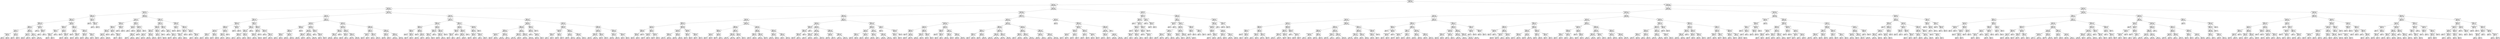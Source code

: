 digraph Tree {
node [shape=box] ;
0 [label="ProductsUsed <= 12.5\ngini = 0.435\nsamples = 92841\nvalue = [63118, 29723]"] ;
1 [label="ProductsUsed <= 7.5\ngini = 0.349\nsamples = 56846\nvalue = [44029, 12817]"] ;
0 -> 1 [labeldistance=2.5, labelangle=45, headlabel="True"] ;
2 [label="ProductsUsed <= 3.5\ngini = 0.263\nsamples = 24841\nvalue = [20965, 3876]"] ;
1 -> 2 ;
3 [label="ProductsUsed <= 2.5\ngini = 0.167\nsamples = 5716\nvalue = [5189, 527]"] ;
2 -> 3 ;
4 [label="totalBilled <= 113.5\ngini = 0.134\nsamples = 3072\nvalue = [2850, 222]"] ;
3 -> 4 ;
5 [label="totalBilled <= 66.5\ngini = 0.131\nsamples = 3021\nvalue = [2809, 212]"] ;
4 -> 5 ;
6 [label="totalBilled <= 62.5\ngini = 0.123\nsamples = 2655\nvalue = [2480, 175]"] ;
5 -> 6 ;
7 [label="totalBilled <= 1.5\ngini = 0.129\nsamples = 2516\nvalue = [2342, 174]"] ;
6 -> 7 ;
8 [label="Geo_Code <= 4.5\ngini = 0.07\nsamples = 274\nvalue = [264, 10]"] ;
7 -> 8 ;
9 [label="ProductsUsed <= 1.5\ngini = 0.124\nsamples = 90\nvalue = [84, 6]"] ;
8 -> 9 ;
10 [label="gini = 0.0\nsamples = 34\nvalue = [34, 0]"] ;
9 -> 10 ;
11 [label="gini = 0.191\nsamples = 56\nvalue = [50, 6]"] ;
9 -> 11 ;
12 [label="Geo_Code <= 5.5\ngini = 0.043\nsamples = 184\nvalue = [180, 4]"] ;
8 -> 12 ;
13 [label="gini = 0.018\nsamples = 111\nvalue = [110, 1]"] ;
12 -> 13 ;
14 [label="gini = 0.079\nsamples = 73\nvalue = [70, 3]"] ;
12 -> 14 ;
15 [label="totalBilled <= 4.5\ngini = 0.136\nsamples = 2242\nvalue = [2078, 164]"] ;
7 -> 15 ;
16 [label="Geo_Code <= 3.5\ngini = 0.176\nsamples = 267\nvalue = [241, 26]"] ;
15 -> 16 ;
17 [label="gini = 0.128\nsamples = 73\nvalue = [68, 5]"] ;
16 -> 17 ;
18 [label="gini = 0.193\nsamples = 194\nvalue = [173, 21]"] ;
16 -> 18 ;
19 [label="Geo_Code <= 1.5\ngini = 0.13\nsamples = 1975\nvalue = [1837, 138]"] ;
15 -> 19 ;
20 [label="gini = 0.308\nsamples = 21\nvalue = [17, 4]"] ;
19 -> 20 ;
21 [label="gini = 0.128\nsamples = 1954\nvalue = [1820, 134]"] ;
19 -> 21 ;
22 [label="ProductsUsed <= 1.5\ngini = 0.014\nsamples = 139\nvalue = [138, 1]"] ;
6 -> 22 ;
23 [label="gini = 0.0\nsamples = 108\nvalue = [108, 0]"] ;
22 -> 23 ;
24 [label="totalBilled <= 65.5\ngini = 0.062\nsamples = 31\nvalue = [30, 1]"] ;
22 -> 24 ;
25 [label="gini = 0.1\nsamples = 19\nvalue = [18, 1]"] ;
24 -> 25 ;
26 [label="gini = 0.0\nsamples = 12\nvalue = [12, 0]"] ;
24 -> 26 ;
27 [label="ProductsUsed <= 1.5\ngini = 0.182\nsamples = 366\nvalue = [329, 37]"] ;
5 -> 27 ;
28 [label="totalBilled <= 78.5\ngini = 0.245\nsamples = 105\nvalue = [90, 15]"] ;
27 -> 28 ;
29 [label="totalBilled <= 72.5\ngini = 0.127\nsamples = 44\nvalue = [41, 3]"] ;
28 -> 29 ;
30 [label="totalBilled <= 70.5\ngini = 0.175\nsamples = 31\nvalue = [28, 3]"] ;
29 -> 30 ;
31 [label="gini = 0.198\nsamples = 18\nvalue = [16, 2]"] ;
30 -> 31 ;
32 [label="gini = 0.142\nsamples = 13\nvalue = [12, 1]"] ;
30 -> 32 ;
33 [label="gini = 0.0\nsamples = 13\nvalue = [13, 0]"] ;
29 -> 33 ;
34 [label="Geo_Code <= 5.5\ngini = 0.316\nsamples = 61\nvalue = [49, 12]"] ;
28 -> 34 ;
35 [label="gini = 0.473\nsamples = 13\nvalue = [8, 5]"] ;
34 -> 35 ;
36 [label="totalBilled <= 86.5\ngini = 0.249\nsamples = 48\nvalue = [41, 7]"] ;
34 -> 36 ;
37 [label="gini = 0.198\nsamples = 18\nvalue = [16, 2]"] ;
36 -> 37 ;
38 [label="gini = 0.278\nsamples = 30\nvalue = [25, 5]"] ;
36 -> 38 ;
39 [label="totalBilled <= 72.5\ngini = 0.154\nsamples = 261\nvalue = [239, 22]"] ;
27 -> 39 ;
40 [label="Geo_Code <= 4.5\ngini = 0.26\nsamples = 65\nvalue = [55, 10]"] ;
39 -> 40 ;
41 [label="gini = 0.397\nsamples = 11\nvalue = [8, 3]"] ;
40 -> 41 ;
42 [label="totalBilled <= 69.5\ngini = 0.226\nsamples = 54\nvalue = [47, 7]"] ;
40 -> 42 ;
43 [label="gini = 0.191\nsamples = 28\nvalue = [25, 3]"] ;
42 -> 43 ;
44 [label="gini = 0.26\nsamples = 26\nvalue = [22, 4]"] ;
42 -> 44 ;
45 [label="totalBilled <= 96.5\ngini = 0.115\nsamples = 196\nvalue = [184, 12]"] ;
39 -> 45 ;
46 [label="totalBilled <= 85.5\ngini = 0.093\nsamples = 143\nvalue = [136, 7]"] ;
45 -> 46 ;
47 [label="gini = 0.154\nsamples = 83\nvalue = [76, 7]"] ;
46 -> 47 ;
48 [label="gini = 0.0\nsamples = 60\nvalue = [60, 0]"] ;
46 -> 48 ;
49 [label="totalBilled <= 98.5\ngini = 0.171\nsamples = 53\nvalue = [48, 5]"] ;
45 -> 49 ;
50 [label="gini = 0.337\nsamples = 14\nvalue = [11, 3]"] ;
49 -> 50 ;
51 [label="gini = 0.097\nsamples = 39\nvalue = [37, 2]"] ;
49 -> 51 ;
52 [label="totalBilled <= 118.5\ngini = 0.315\nsamples = 51\nvalue = [41, 10]"] ;
4 -> 52 ;
53 [label="gini = 0.472\nsamples = 21\nvalue = [13, 8]"] ;
52 -> 53 ;
54 [label="totalBilled <= 130.0\ngini = 0.124\nsamples = 30\nvalue = [28, 2]"] ;
52 -> 54 ;
55 [label="gini = 0.0\nsamples = 14\nvalue = [14, 0]"] ;
54 -> 55 ;
56 [label="gini = 0.219\nsamples = 16\nvalue = [14, 2]"] ;
54 -> 56 ;
57 [label="totalBilled <= 31.5\ngini = 0.204\nsamples = 2644\nvalue = [2339, 305]"] ;
3 -> 57 ;
58 [label="Geo_Code <= 4.5\ngini = 0.23\nsamples = 1333\nvalue = [1156, 177]"] ;
57 -> 58 ;
59 [label="totalBilled <= 27.5\ngini = 0.188\nsamples = 561\nvalue = [502, 59]"] ;
58 -> 59 ;
60 [label="totalBilled <= 21.5\ngini = 0.183\nsamples = 531\nvalue = [477, 54]"] ;
59 -> 60 ;
61 [label="totalBilled <= 20.5\ngini = 0.192\nsamples = 484\nvalue = [432, 52]"] ;
60 -> 61 ;
62 [label="Geo_Code <= 2.5\ngini = 0.183\nsamples = 471\nvalue = [423, 48]"] ;
61 -> 62 ;
63 [label="gini = 0.15\nsamples = 208\nvalue = [191, 17]"] ;
62 -> 63 ;
64 [label="gini = 0.208\nsamples = 263\nvalue = [232, 31]"] ;
62 -> 64 ;
65 [label="gini = 0.426\nsamples = 13\nvalue = [9, 4]"] ;
61 -> 65 ;
66 [label="Geo_Code <= 3.5\ngini = 0.081\nsamples = 47\nvalue = [45, 2]"] ;
60 -> 66 ;
67 [label="gini = 0.0\nsamples = 19\nvalue = [19, 0]"] ;
66 -> 67 ;
68 [label="totalBilled <= 25.5\ngini = 0.133\nsamples = 28\nvalue = [26, 2]"] ;
66 -> 68 ;
69 [label="gini = 0.105\nsamples = 18\nvalue = [17, 1]"] ;
68 -> 69 ;
70 [label="gini = 0.18\nsamples = 10\nvalue = [9, 1]"] ;
68 -> 70 ;
71 [label="totalBilled <= 29.5\ngini = 0.278\nsamples = 30\nvalue = [25, 5]"] ;
59 -> 71 ;
72 [label="gini = 0.32\nsamples = 15\nvalue = [12, 3]"] ;
71 -> 72 ;
73 [label="gini = 0.231\nsamples = 15\nvalue = [13, 2]"] ;
71 -> 73 ;
74 [label="totalBilled <= 1.5\ngini = 0.259\nsamples = 772\nvalue = [654, 118]"] ;
58 -> 74 ;
75 [label="Geo_Code <= 5.5\ngini = 0.087\nsamples = 66\nvalue = [63, 3]"] ;
74 -> 75 ;
76 [label="gini = 0.0\nsamples = 31\nvalue = [31, 0]"] ;
75 -> 76 ;
77 [label="gini = 0.157\nsamples = 35\nvalue = [32, 3]"] ;
75 -> 77 ;
78 [label="customer_age <= 0.5\ngini = 0.273\nsamples = 706\nvalue = [591, 115]"] ;
74 -> 78 ;
79 [label="totalBilled <= 30.5\ngini = 0.268\nsamples = 696\nvalue = [585, 111]"] ;
78 -> 79 ;
80 [label="totalBilled <= 5.5\ngini = 0.262\nsamples = 670\nvalue = [566, 104]"] ;
79 -> 80 ;
81 [label="gini = 0.327\nsamples = 97\nvalue = [77, 20]"] ;
80 -> 81 ;
82 [label="gini = 0.25\nsamples = 573\nvalue = [489, 84]"] ;
80 -> 82 ;
83 [label="gini = 0.393\nsamples = 26\nvalue = [19, 7]"] ;
79 -> 83 ;
84 [label="gini = 0.48\nsamples = 10\nvalue = [6, 4]"] ;
78 -> 84 ;
85 [label="totalBilled <= 92.5\ngini = 0.176\nsamples = 1311\nvalue = [1183, 128]"] ;
57 -> 85 ;
86 [label="totalBilled <= 71.5\ngini = 0.165\nsamples = 1126\nvalue = [1024, 102]"] ;
85 -> 86 ;
87 [label="totalBilled <= 67.5\ngini = 0.185\nsamples = 904\nvalue = [811, 93]"] ;
86 -> 87 ;
88 [label="totalBilled <= 38.5\ngini = 0.173\nsamples = 825\nvalue = [746, 79]"] ;
87 -> 88 ;
89 [label="Geo_Code <= 4.5\ngini = 0.133\nsamples = 237\nvalue = [220, 17]"] ;
88 -> 89 ;
90 [label="gini = 0.2\nsamples = 71\nvalue = [63, 8]"] ;
89 -> 90 ;
91 [label="gini = 0.103\nsamples = 166\nvalue = [157, 9]"] ;
89 -> 91 ;
92 [label="totalBilled <= 53.5\ngini = 0.189\nsamples = 588\nvalue = [526, 62]"] ;
88 -> 92 ;
93 [label="gini = 0.221\nsamples = 348\nvalue = [304, 44]"] ;
92 -> 93 ;
94 [label="gini = 0.139\nsamples = 240\nvalue = [222, 18]"] ;
92 -> 94 ;
95 [label="totalBilled <= 70.5\ngini = 0.292\nsamples = 79\nvalue = [65, 14]"] ;
87 -> 95 ;
96 [label="Geo_Code <= 5.5\ngini = 0.271\nsamples = 62\nvalue = [52, 10]"] ;
95 -> 96 ;
97 [label="gini = 0.188\nsamples = 19\nvalue = [17, 2]"] ;
96 -> 97 ;
98 [label="gini = 0.303\nsamples = 43\nvalue = [35, 8]"] ;
96 -> 98 ;
99 [label="gini = 0.36\nsamples = 17\nvalue = [13, 4]"] ;
95 -> 99 ;
100 [label="totalBilled <= 75.5\ngini = 0.078\nsamples = 222\nvalue = [213, 9]"] ;
86 -> 100 ;
101 [label="gini = 0.0\nsamples = 52\nvalue = [52, 0]"] ;
100 -> 101 ;
102 [label="Geo_Code <= 4.5\ngini = 0.1\nsamples = 170\nvalue = [161, 9]"] ;
100 -> 102 ;
103 [label="gini = 0.0\nsamples = 26\nvalue = [26, 0]"] ;
102 -> 103 ;
104 [label="Geo_Code <= 5.5\ngini = 0.117\nsamples = 144\nvalue = [135, 9]"] ;
102 -> 104 ;
105 [label="gini = 0.269\nsamples = 25\nvalue = [21, 4]"] ;
104 -> 105 ;
106 [label="gini = 0.081\nsamples = 119\nvalue = [114, 5]"] ;
104 -> 106 ;
107 [label="totalBilled <= 95.5\ngini = 0.242\nsamples = 185\nvalue = [159, 26]"] ;
85 -> 107 ;
108 [label="Geo_Code <= 5.5\ngini = 0.417\nsamples = 27\nvalue = [19, 8]"] ;
107 -> 108 ;
109 [label="gini = 0.426\nsamples = 13\nvalue = [9, 4]"] ;
108 -> 109 ;
110 [label="gini = 0.408\nsamples = 14\nvalue = [10, 4]"] ;
108 -> 110 ;
111 [label="totalBilled <= 111.5\ngini = 0.202\nsamples = 158\nvalue = [140, 18]"] ;
107 -> 111 ;
112 [label="totalBilled <= 109.5\ngini = 0.262\nsamples = 84\nvalue = [71, 13]"] ;
111 -> 112 ;
113 [label="totalBilled <= 104.5\ngini = 0.214\nsamples = 74\nvalue = [65, 9]"] ;
112 -> 113 ;
114 [label="gini = 0.15\nsamples = 49\nvalue = [45, 4]"] ;
113 -> 114 ;
115 [label="gini = 0.32\nsamples = 25\nvalue = [20, 5]"] ;
113 -> 115 ;
116 [label="gini = 0.48\nsamples = 10\nvalue = [6, 4]"] ;
112 -> 116 ;
117 [label="Geo_Code <= 4.5\ngini = 0.126\nsamples = 74\nvalue = [69, 5]"] ;
111 -> 117 ;
118 [label="gini = 0.278\nsamples = 12\nvalue = [10, 2]"] ;
117 -> 118 ;
119 [label="totalBilled <= 117.5\ngini = 0.092\nsamples = 62\nvalue = [59, 3]"] ;
117 -> 119 ;
120 [label="gini = 0.0\nsamples = 27\nvalue = [27, 0]"] ;
119 -> 120 ;
121 [label="gini = 0.157\nsamples = 35\nvalue = [32, 3]"] ;
119 -> 121 ;
122 [label="ProductsUsed <= 5.5\ngini = 0.289\nsamples = 19125\nvalue = [15776, 3349]"] ;
2 -> 122 ;
123 [label="Geo_Code <= 3.5\ngini = 0.26\nsamples = 7860\nvalue = [6651, 1209]"] ;
122 -> 123 ;
124 [label="totalBilled <= 15.5\ngini = 0.206\nsamples = 1217\nvalue = [1075, 142]"] ;
123 -> 124 ;
125 [label="totalBilled <= 13.5\ngini = 0.259\nsamples = 445\nvalue = [377, 68]"] ;
124 -> 125 ;
126 [label="totalBilled <= 5.5\ngini = 0.248\nsamples = 407\nvalue = [348, 59]"] ;
125 -> 126 ;
127 [label="Geo_Code <= 2.5\ngini = 0.288\nsamples = 155\nvalue = [128, 27]"] ;
126 -> 127 ;
128 [label="totalBilled <= 3.5\ngini = 0.25\nsamples = 116\nvalue = [99, 17]"] ;
127 -> 128 ;
129 [label="gini = 0.278\nsamples = 72\nvalue = [60, 12]"] ;
128 -> 129 ;
130 [label="gini = 0.201\nsamples = 44\nvalue = [39, 5]"] ;
128 -> 130 ;
131 [label="totalBilled <= 1.5\ngini = 0.381\nsamples = 39\nvalue = [29, 10]"] ;
127 -> 131 ;
132 [label="gini = 0.165\nsamples = 11\nvalue = [10, 1]"] ;
131 -> 132 ;
133 [label="gini = 0.436\nsamples = 28\nvalue = [19, 9]"] ;
131 -> 133 ;
134 [label="customer_age <= 0.5\ngini = 0.222\nsamples = 252\nvalue = [220, 32]"] ;
126 -> 134 ;
135 [label="totalBilled <= 9.5\ngini = 0.211\nsamples = 242\nvalue = [213, 29]"] ;
134 -> 135 ;
136 [label="gini = 0.168\nsamples = 119\nvalue = [108, 11]"] ;
135 -> 136 ;
137 [label="gini = 0.25\nsamples = 123\nvalue = [105, 18]"] ;
135 -> 137 ;
138 [label="gini = 0.42\nsamples = 10\nvalue = [7, 3]"] ;
134 -> 138 ;
139 [label="ProductsUsed <= 4.5\ngini = 0.361\nsamples = 38\nvalue = [29, 9]"] ;
125 -> 139 ;
140 [label="gini = 0.457\nsamples = 17\nvalue = [11, 6]"] ;
139 -> 140 ;
141 [label="gini = 0.245\nsamples = 21\nvalue = [18, 3]"] ;
139 -> 141 ;
142 [label="totalBilled <= 41.5\ngini = 0.173\nsamples = 772\nvalue = [698, 74]"] ;
124 -> 142 ;
143 [label="totalBilled <= 37.5\ngini = 0.14\nsamples = 396\nvalue = [366, 30]"] ;
142 -> 143 ;
144 [label="totalBilled <= 29.5\ngini = 0.157\nsamples = 350\nvalue = [320, 30]"] ;
143 -> 144 ;
145 [label="totalBilled <= 16.5\ngini = 0.134\nsamples = 249\nvalue = [231, 18]"] ;
144 -> 145 ;
146 [label="gini = 0.0\nsamples = 18\nvalue = [18, 0]"] ;
145 -> 146 ;
147 [label="gini = 0.144\nsamples = 231\nvalue = [213, 18]"] ;
145 -> 147 ;
148 [label="totalBilled <= 31.5\ngini = 0.209\nsamples = 101\nvalue = [89, 12]"] ;
144 -> 148 ;
149 [label="gini = 0.32\nsamples = 30\nvalue = [24, 6]"] ;
148 -> 149 ;
150 [label="gini = 0.155\nsamples = 71\nvalue = [65, 6]"] ;
148 -> 150 ;
151 [label="gini = 0.0\nsamples = 46\nvalue = [46, 0]"] ;
143 -> 151 ;
152 [label="totalBilled <= 62.5\ngini = 0.207\nsamples = 376\nvalue = [332, 44]"] ;
142 -> 152 ;
153 [label="totalBilled <= 59.5\ngini = 0.248\nsamples = 200\nvalue = [171, 29]"] ;
152 -> 153 ;
154 [label="totalBilled <= 52.5\ngini = 0.233\nsamples = 186\nvalue = [161, 25]"] ;
153 -> 154 ;
155 [label="gini = 0.267\nsamples = 126\nvalue = [106, 20]"] ;
154 -> 155 ;
156 [label="gini = 0.153\nsamples = 60\nvalue = [55, 5]"] ;
154 -> 156 ;
157 [label="gini = 0.408\nsamples = 14\nvalue = [10, 4]"] ;
153 -> 157 ;
158 [label="totalBilled <= 66.5\ngini = 0.156\nsamples = 176\nvalue = [161, 15]"] ;
152 -> 158 ;
159 [label="gini = 0.0\nsamples = 26\nvalue = [26, 0]"] ;
158 -> 159 ;
160 [label="totalBilled <= 69.5\ngini = 0.18\nsamples = 150\nvalue = [135, 15]"] ;
158 -> 160 ;
161 [label="gini = 0.363\nsamples = 21\nvalue = [16, 5]"] ;
160 -> 161 ;
162 [label="gini = 0.143\nsamples = 129\nvalue = [119, 10]"] ;
160 -> 162 ;
163 [label="totalBilled <= 28.5\ngini = 0.27\nsamples = 6643\nvalue = [5576, 1067]"] ;
123 -> 163 ;
164 [label="Geo_Code <= 4.5\ngini = 0.298\nsamples = 2451\nvalue = [2004, 447]"] ;
163 -> 164 ;
165 [label="totalBilled <= 27.5\ngini = 0.248\nsamples = 580\nvalue = [496, 84]"] ;
164 -> 165 ;
166 [label="totalBilled <= 1.5\ngini = 0.24\nsamples = 566\nvalue = [487, 79]"] ;
165 -> 166 ;
167 [label="totalBilled <= 0.5\ngini = 0.097\nsamples = 59\nvalue = [56, 3]"] ;
166 -> 167 ;
168 [label="gini = 0.0\nsamples = 16\nvalue = [16, 0]"] ;
167 -> 168 ;
169 [label="gini = 0.13\nsamples = 43\nvalue = [40, 3]"] ;
167 -> 169 ;
170 [label="ProductsUsed <= 4.5\ngini = 0.255\nsamples = 507\nvalue = [431, 76]"] ;
166 -> 170 ;
171 [label="gini = 0.225\nsamples = 217\nvalue = [189, 28]"] ;
170 -> 171 ;
172 [label="gini = 0.276\nsamples = 290\nvalue = [242, 48]"] ;
170 -> 172 ;
173 [label="gini = 0.459\nsamples = 14\nvalue = [9, 5]"] ;
165 -> 173 ;
174 [label="customer_age <= 0.5\ngini = 0.313\nsamples = 1871\nvalue = [1508, 363]"] ;
164 -> 174 ;
175 [label="Geo_Code <= 5.5\ngini = 0.309\nsamples = 1830\nvalue = [1480, 350]"] ;
174 -> 175 ;
176 [label="totalBilled <= 22.5\ngini = 0.343\nsamples = 532\nvalue = [415, 117]"] ;
175 -> 176 ;
177 [label="gini = 0.333\nsamples = 441\nvalue = [348, 93]"] ;
176 -> 177 ;
178 [label="gini = 0.388\nsamples = 91\nvalue = [67, 24]"] ;
176 -> 178 ;
179 [label="totalBilled <= 6.5\ngini = 0.295\nsamples = 1298\nvalue = [1065, 233]"] ;
175 -> 179 ;
180 [label="gini = 0.324\nsamples = 270\nvalue = [215, 55]"] ;
179 -> 180 ;
181 [label="gini = 0.286\nsamples = 1028\nvalue = [850, 178]"] ;
179 -> 181 ;
182 [label="totalBilled <= 12.5\ngini = 0.433\nsamples = 41\nvalue = [28, 13]"] ;
174 -> 182 ;
183 [label="gini = 0.5\nsamples = 12\nvalue = [6, 6]"] ;
182 -> 183 ;
184 [label="totalBilled <= 21.5\ngini = 0.366\nsamples = 29\nvalue = [22, 7]"] ;
182 -> 184 ;
185 [label="gini = 0.401\nsamples = 18\nvalue = [13, 5]"] ;
184 -> 185 ;
186 [label="gini = 0.298\nsamples = 11\nvalue = [9, 2]"] ;
184 -> 186 ;
187 [label="Geo_Code <= 5.5\ngini = 0.252\nsamples = 4192\nvalue = [3572, 620]"] ;
163 -> 187 ;
188 [label="ProductsUsed <= 4.5\ngini = 0.286\nsamples = 1384\nvalue = [1145, 239]"] ;
187 -> 188 ;
189 [label="totalBilled <= 121.5\ngini = 0.247\nsamples = 583\nvalue = [499, 84]"] ;
188 -> 189 ;
190 [label="totalBilled <= 61.5\ngini = 0.24\nsamples = 573\nvalue = [493, 80]"] ;
189 -> 190 ;
191 [label="gini = 0.273\nsamples = 368\nvalue = [308, 60]"] ;
190 -> 191 ;
192 [label="gini = 0.176\nsamples = 205\nvalue = [185, 20]"] ;
190 -> 192 ;
193 [label="gini = 0.48\nsamples = 10\nvalue = [6, 4]"] ;
189 -> 193 ;
194 [label="totalBilled <= 32.5\ngini = 0.312\nsamples = 801\nvalue = [646, 155]"] ;
188 -> 194 ;
195 [label="totalBilled <= 31.5\ngini = 0.209\nsamples = 76\nvalue = [67, 9]"] ;
194 -> 195 ;
196 [label="gini = 0.245\nsamples = 63\nvalue = [54, 9]"] ;
195 -> 196 ;
197 [label="gini = 0.0\nsamples = 13\nvalue = [13, 0]"] ;
195 -> 197 ;
198 [label="totalBilled <= 50.5\ngini = 0.322\nsamples = 725\nvalue = [579, 146]"] ;
194 -> 198 ;
199 [label="gini = 0.368\nsamples = 230\nvalue = [174, 56]"] ;
198 -> 199 ;
200 [label="gini = 0.298\nsamples = 495\nvalue = [405, 90]"] ;
198 -> 200 ;
201 [label="totalBilled <= 32.5\ngini = 0.235\nsamples = 2808\nvalue = [2427, 381]"] ;
187 -> 201 ;
202 [label="totalBilled <= 29.5\ngini = 0.157\nsamples = 210\nvalue = [192, 18]"] ;
201 -> 202 ;
203 [label="ProductsUsed <= 4.5\ngini = 0.13\nsamples = 43\nvalue = [40, 3]"] ;
202 -> 203 ;
204 [label="gini = 0.074\nsamples = 26\nvalue = [25, 1]"] ;
203 -> 204 ;
205 [label="gini = 0.208\nsamples = 17\nvalue = [15, 2]"] ;
203 -> 205 ;
206 [label="totalBilled <= 30.5\ngini = 0.164\nsamples = 167\nvalue = [152, 15]"] ;
202 -> 206 ;
207 [label="gini = 0.177\nsamples = 51\nvalue = [46, 5]"] ;
206 -> 207 ;
208 [label="gini = 0.158\nsamples = 116\nvalue = [106, 10]"] ;
206 -> 208 ;
209 [label="totalBilled <= 35.5\ngini = 0.24\nsamples = 2598\nvalue = [2235, 363]"] ;
201 -> 209 ;
210 [label="totalBilled <= 34.5\ngini = 0.354\nsamples = 135\nvalue = [104, 31]"] ;
209 -> 210 ;
211 [label="gini = 0.325\nsamples = 98\nvalue = [78, 20]"] ;
210 -> 211 ;
212 [label="gini = 0.418\nsamples = 37\nvalue = [26, 11]"] ;
210 -> 212 ;
213 [label="totalBilled <= 77.5\ngini = 0.233\nsamples = 2463\nvalue = [2131, 332]"] ;
209 -> 213 ;
214 [label="gini = 0.247\nsamples = 1620\nvalue = [1386, 234]"] ;
213 -> 214 ;
215 [label="gini = 0.205\nsamples = 843\nvalue = [745, 98]"] ;
213 -> 215 ;
216 [label="Geo_Code <= 3.5\ngini = 0.308\nsamples = 11265\nvalue = [9125, 2140]"] ;
122 -> 216 ;
217 [label="ProductsUsed <= 6.5\ngini = 0.25\nsamples = 1848\nvalue = [1577, 271]"] ;
216 -> 217 ;
218 [label="totalBilled <= 18.5\ngini = 0.212\nsamples = 836\nvalue = [735, 101]"] ;
217 -> 218 ;
219 [label="totalBilled <= 4.5\ngini = 0.273\nsamples = 300\nvalue = [251, 49]"] ;
218 -> 219 ;
220 [label="totalBilled <= 1.5\ngini = 0.138\nsamples = 67\nvalue = [62, 5]"] ;
219 -> 220 ;
221 [label="gini = 0.227\nsamples = 23\nvalue = [20, 3]"] ;
220 -> 221 ;
222 [label="totalBilled <= 2.5\ngini = 0.087\nsamples = 44\nvalue = [42, 2]"] ;
220 -> 222 ;
223 [label="gini = 0.105\nsamples = 18\nvalue = [17, 1]"] ;
222 -> 223 ;
224 [label="gini = 0.074\nsamples = 26\nvalue = [25, 1]"] ;
222 -> 224 ;
225 [label="totalBilled <= 5.5\ngini = 0.306\nsamples = 233\nvalue = [189, 44]"] ;
219 -> 225 ;
226 [label="gini = 0.444\nsamples = 12\nvalue = [8, 4]"] ;
225 -> 226 ;
227 [label="Geo_Code <= 2.5\ngini = 0.296\nsamples = 221\nvalue = [181, 40]"] ;
225 -> 227 ;
228 [label="gini = 0.261\nsamples = 123\nvalue = [104, 19]"] ;
227 -> 228 ;
229 [label="gini = 0.337\nsamples = 98\nvalue = [77, 21]"] ;
227 -> 229 ;
230 [label="Geo_Code <= 2.5\ngini = 0.175\nsamples = 536\nvalue = [484, 52]"] ;
218 -> 230 ;
231 [label="totalBilled <= 66.5\ngini = 0.115\nsamples = 246\nvalue = [231, 15]"] ;
230 -> 231 ;
232 [label="totalBilled <= 58.5\ngini = 0.13\nsamples = 214\nvalue = [199, 15]"] ;
231 -> 232 ;
233 [label="gini = 0.112\nsamples = 202\nvalue = [190, 12]"] ;
232 -> 233 ;
234 [label="gini = 0.375\nsamples = 12\nvalue = [9, 3]"] ;
232 -> 234 ;
235 [label="gini = 0.0\nsamples = 32\nvalue = [32, 0]"] ;
231 -> 235 ;
236 [label="totalBilled <= 103.5\ngini = 0.223\nsamples = 290\nvalue = [253, 37]"] ;
230 -> 236 ;
237 [label="totalBilled <= 28.5\ngini = 0.209\nsamples = 278\nvalue = [245, 33]"] ;
236 -> 237 ;
238 [label="gini = 0.286\nsamples = 52\nvalue = [43, 9]"] ;
237 -> 238 ;
239 [label="gini = 0.19\nsamples = 226\nvalue = [202, 24]"] ;
237 -> 239 ;
240 [label="gini = 0.444\nsamples = 12\nvalue = [8, 4]"] ;
236 -> 240 ;
241 [label="totalBilled <= 57.5\ngini = 0.28\nsamples = 1012\nvalue = [842, 170]"] ;
217 -> 241 ;
242 [label="Geo_Code <= 1.5\ngini = 0.265\nsamples = 827\nvalue = [697, 130]"] ;
241 -> 242 ;
243 [label="totalBilled <= 39.5\ngini = 0.391\nsamples = 30\nvalue = [22, 8]"] ;
242 -> 243 ;
244 [label="totalBilled <= 19.0\ngini = 0.455\nsamples = 20\nvalue = [13, 7]"] ;
243 -> 244 ;
245 [label="gini = 0.32\nsamples = 10\nvalue = [8, 2]"] ;
244 -> 245 ;
246 [label="gini = 0.5\nsamples = 10\nvalue = [5, 5]"] ;
244 -> 246 ;
247 [label="gini = 0.18\nsamples = 10\nvalue = [9, 1]"] ;
243 -> 247 ;
248 [label="totalBilled <= 56.5\ngini = 0.259\nsamples = 797\nvalue = [675, 122]"] ;
242 -> 248 ;
249 [label="totalBilled <= 5.5\ngini = 0.263\nsamples = 785\nvalue = [663, 122]"] ;
248 -> 249 ;
250 [label="gini = 0.21\nsamples = 84\nvalue = [74, 10]"] ;
249 -> 250 ;
251 [label="gini = 0.268\nsamples = 701\nvalue = [589, 112]"] ;
249 -> 251 ;
252 [label="gini = 0.0\nsamples = 12\nvalue = [12, 0]"] ;
248 -> 252 ;
253 [label="customer_age <= 0.5\ngini = 0.339\nsamples = 185\nvalue = [145, 40]"] ;
241 -> 253 ;
254 [label="totalBilled <= 71.5\ngini = 0.306\nsamples = 175\nvalue = [142, 33]"] ;
253 -> 254 ;
255 [label="totalBilled <= 64.5\ngini = 0.381\nsamples = 82\nvalue = [61, 21]"] ;
254 -> 255 ;
256 [label="gini = 0.292\nsamples = 45\nvalue = [37, 8]"] ;
255 -> 256 ;
257 [label="gini = 0.456\nsamples = 37\nvalue = [24, 13]"] ;
255 -> 257 ;
258 [label="totalBilled <= 76.5\ngini = 0.225\nsamples = 93\nvalue = [81, 12]"] ;
254 -> 258 ;
259 [label="gini = 0.0\nsamples = 16\nvalue = [16, 0]"] ;
258 -> 259 ;
260 [label="gini = 0.263\nsamples = 77\nvalue = [65, 12]"] ;
258 -> 260 ;
261 [label="gini = 0.42\nsamples = 10\nvalue = [3, 7]"] ;
253 -> 261 ;
262 [label="totalBilled <= 63.5\ngini = 0.318\nsamples = 9417\nvalue = [7548, 1869]"] ;
216 -> 262 ;
263 [label="customer_age <= 0.5\ngini = 0.337\nsamples = 6485\nvalue = [5094, 1391]"] ;
262 -> 263 ;
264 [label="totalBilled <= 23.5\ngini = 0.333\nsamples = 6319\nvalue = [4984, 1335]"] ;
263 -> 264 ;
265 [label="totalBilled <= 1.5\ngini = 0.358\nsamples = 2373\nvalue = [1818, 555]"] ;
264 -> 265 ;
266 [label="ProductsUsed <= 6.5\ngini = 0.283\nsamples = 117\nvalue = [97, 20]"] ;
265 -> 266 ;
267 [label="gini = 0.222\nsamples = 55\nvalue = [48, 7]"] ;
266 -> 267 ;
268 [label="gini = 0.331\nsamples = 62\nvalue = [49, 13]"] ;
266 -> 268 ;
269 [label="totalBilled <= 22.5\ngini = 0.362\nsamples = 2256\nvalue = [1721, 535]"] ;
265 -> 269 ;
270 [label="gini = 0.36\nsamples = 2151\nvalue = [1645, 506]"] ;
269 -> 270 ;
271 [label="gini = 0.4\nsamples = 105\nvalue = [76, 29]"] ;
269 -> 271 ;
272 [label="Geo_Code <= 5.5\ngini = 0.317\nsamples = 3946\nvalue = [3166, 780]"] ;
264 -> 272 ;
273 [label="totalBilled <= 60.5\ngini = 0.341\nsamples = 1527\nvalue = [1194, 333]"] ;
272 -> 273 ;
274 [label="gini = 0.335\nsamples = 1440\nvalue = [1134, 306]"] ;
273 -> 274 ;
275 [label="gini = 0.428\nsamples = 87\nvalue = [60, 27]"] ;
273 -> 275 ;
276 [label="totalBilled <= 38.5\ngini = 0.301\nsamples = 2419\nvalue = [1972, 447]"] ;
272 -> 276 ;
277 [label="gini = 0.328\nsamples = 963\nvalue = [764, 199]"] ;
276 -> 277 ;
278 [label="gini = 0.283\nsamples = 1456\nvalue = [1208, 248]"] ;
276 -> 278 ;
279 [label="totalBilled <= 57.5\ngini = 0.447\nsamples = 166\nvalue = [110, 56]"] ;
263 -> 279 ;
280 [label="totalBilled <= 5.5\ngini = 0.423\nsamples = 148\nvalue = [103, 45]"] ;
279 -> 280 ;
281 [label="gini = 0.0\nsamples = 10\nvalue = [10, 0]"] ;
280 -> 281 ;
282 [label="customer_age <= 2.0\ngini = 0.44\nsamples = 138\nvalue = [93, 45]"] ;
280 -> 282 ;
283 [label="gini = 0.451\nsamples = 128\nvalue = [84, 44]"] ;
282 -> 283 ;
284 [label="gini = 0.18\nsamples = 10\nvalue = [9, 1]"] ;
282 -> 284 ;
285 [label="gini = 0.475\nsamples = 18\nvalue = [7, 11]"] ;
279 -> 285 ;
286 [label="Geo_Code <= 5.5\ngini = 0.273\nsamples = 2932\nvalue = [2454, 478]"] ;
262 -> 286 ;
287 [label="totalBilled <= 66.5\ngini = 0.301\nsamples = 925\nvalue = [754, 171]"] ;
286 -> 287 ;
288 [label="ProductsUsed <= 6.5\ngini = 0.163\nsamples = 67\nvalue = [61, 6]"] ;
287 -> 288 ;
289 [label="totalBilled <= 65.5\ngini = 0.074\nsamples = 26\nvalue = [25, 1]"] ;
288 -> 289 ;
290 [label="gini = 0.0\nsamples = 13\nvalue = [13, 0]"] ;
289 -> 290 ;
291 [label="gini = 0.142\nsamples = 13\nvalue = [12, 1]"] ;
289 -> 291 ;
292 [label="Geo_Code <= 4.5\ngini = 0.214\nsamples = 41\nvalue = [36, 5]"] ;
288 -> 292 ;
293 [label="gini = 0.236\nsamples = 22\nvalue = [19, 3]"] ;
292 -> 293 ;
294 [label="gini = 0.188\nsamples = 19\nvalue = [17, 2]"] ;
292 -> 294 ;
295 [label="totalBilled <= 77.5\ngini = 0.311\nsamples = 858\nvalue = [693, 165]"] ;
287 -> 295 ;
296 [label="Geo_Code <= 4.5\ngini = 0.36\nsamples = 259\nvalue = [198, 61]"] ;
295 -> 296 ;
297 [label="gini = 0.268\nsamples = 94\nvalue = [79, 15]"] ;
296 -> 297 ;
298 [label="gini = 0.402\nsamples = 165\nvalue = [119, 46]"] ;
296 -> 298 ;
299 [label="totalBilled <= 123.5\ngini = 0.287\nsamples = 599\nvalue = [495, 104]"] ;
295 -> 299 ;
300 [label="gini = 0.275\nsamples = 534\nvalue = [446, 88]"] ;
299 -> 300 ;
301 [label="gini = 0.371\nsamples = 65\nvalue = [49, 16]"] ;
299 -> 301 ;
302 [label="totalBilled <= 97.5\ngini = 0.259\nsamples = 2007\nvalue = [1700, 307]"] ;
286 -> 302 ;
303 [label="customer_age <= 0.5\ngini = 0.273\nsamples = 1391\nvalue = [1164, 227]"] ;
302 -> 303 ;
304 [label="totalBilled <= 69.5\ngini = 0.268\nsamples = 1337\nvalue = [1124, 213]"] ;
303 -> 304 ;
305 [label="gini = 0.307\nsamples = 275\nvalue = [223, 52]"] ;
304 -> 305 ;
306 [label="gini = 0.257\nsamples = 1062\nvalue = [901, 161]"] ;
304 -> 306 ;
307 [label="totalBilled <= 74.5\ngini = 0.384\nsamples = 54\nvalue = [40, 14]"] ;
303 -> 307 ;
308 [label="gini = 0.266\nsamples = 19\nvalue = [16, 3]"] ;
307 -> 308 ;
309 [label="gini = 0.431\nsamples = 35\nvalue = [24, 11]"] ;
307 -> 309 ;
310 [label="totalBilled <= 141.5\ngini = 0.226\nsamples = 616\nvalue = [536, 80]"] ;
302 -> 310 ;
311 [label="totalBilled <= 122.5\ngini = 0.214\nsamples = 575\nvalue = [505, 70]"] ;
310 -> 311 ;
312 [label="gini = 0.236\nsamples = 439\nvalue = [379, 60]"] ;
311 -> 312 ;
313 [label="gini = 0.136\nsamples = 136\nvalue = [126, 10]"] ;
311 -> 313 ;
314 [label="totalBilled <= 144.5\ngini = 0.369\nsamples = 41\nvalue = [31, 10]"] ;
310 -> 314 ;
315 [label="gini = 0.48\nsamples = 10\nvalue = [6, 4]"] ;
314 -> 315 ;
316 [label="gini = 0.312\nsamples = 31\nvalue = [25, 6]"] ;
314 -> 316 ;
317 [label="customer_age <= 0.5\ngini = 0.403\nsamples = 32005\nvalue = [23064, 8941]"] ;
1 -> 317 ;
318 [label="ProductsUsed <= 9.5\ngini = 0.396\nsamples = 30288\nvalue = [22048, 8240]"] ;
317 -> 318 ;
319 [label="totalBilled <= 36.5\ngini = 0.363\nsamples = 12565\nvalue = [9573, 2992]"] ;
318 -> 319 ;
320 [label="Geo_Code <= 3.5\ngini = 0.392\nsamples = 5292\nvalue = [3874, 1418]"] ;
319 -> 320 ;
321 [label="totalBilled <= 5.5\ngini = 0.304\nsamples = 1123\nvalue = [913, 210]"] ;
320 -> 321 ;
322 [label="Geo_Code <= 2.5\ngini = 0.382\nsamples = 187\nvalue = [139, 48]"] ;
321 -> 322 ;
323 [label="totalBilled <= 4.5\ngini = 0.356\nsamples = 108\nvalue = [83, 25]"] ;
322 -> 323 ;
324 [label="totalBilled <= 2.5\ngini = 0.383\nsamples = 89\nvalue = [66, 23]"] ;
323 -> 324 ;
325 [label="gini = 0.337\nsamples = 42\nvalue = [33, 9]"] ;
324 -> 325 ;
326 [label="gini = 0.418\nsamples = 47\nvalue = [33, 14]"] ;
324 -> 326 ;
327 [label="gini = 0.188\nsamples = 19\nvalue = [17, 2]"] ;
323 -> 327 ;
328 [label="totalBilled <= 3.5\ngini = 0.413\nsamples = 79\nvalue = [56, 23]"] ;
322 -> 328 ;
329 [label="ProductsUsed <= 8.5\ngini = 0.381\nsamples = 39\nvalue = [29, 10]"] ;
328 -> 329 ;
330 [label="gini = 0.308\nsamples = 21\nvalue = [17, 4]"] ;
329 -> 330 ;
331 [label="gini = 0.444\nsamples = 18\nvalue = [12, 6]"] ;
329 -> 331 ;
332 [label="ProductsUsed <= 8.5\ngini = 0.439\nsamples = 40\nvalue = [27, 13]"] ;
328 -> 332 ;
333 [label="gini = 0.492\nsamples = 16\nvalue = [9, 7]"] ;
332 -> 333 ;
334 [label="gini = 0.375\nsamples = 24\nvalue = [18, 6]"] ;
332 -> 334 ;
335 [label="totalBilled <= 34.5\ngini = 0.286\nsamples = 936\nvalue = [774, 162]"] ;
321 -> 335 ;
336 [label="ProductsUsed <= 8.5\ngini = 0.278\nsamples = 880\nvalue = [733, 147]"] ;
335 -> 336 ;
337 [label="totalBilled <= 15.5\ngini = 0.257\nsamples = 436\nvalue = [370, 66]"] ;
336 -> 337 ;
338 [label="gini = 0.285\nsamples = 174\nvalue = [144, 30]"] ;
337 -> 338 ;
339 [label="gini = 0.237\nsamples = 262\nvalue = [226, 36]"] ;
337 -> 339 ;
340 [label="totalBilled <= 20.5\ngini = 0.298\nsamples = 444\nvalue = [363, 81]"] ;
336 -> 340 ;
341 [label="gini = 0.326\nsamples = 244\nvalue = [194, 50]"] ;
340 -> 341 ;
342 [label="gini = 0.262\nsamples = 200\nvalue = [169, 31]"] ;
340 -> 342 ;
343 [label="ProductsUsed <= 8.5\ngini = 0.392\nsamples = 56\nvalue = [41, 15]"] ;
335 -> 343 ;
344 [label="totalBilled <= 35.5\ngini = 0.287\nsamples = 23\nvalue = [19, 4]"] ;
343 -> 344 ;
345 [label="gini = 0.278\nsamples = 12\nvalue = [10, 2]"] ;
344 -> 345 ;
346 [label="gini = 0.298\nsamples = 11\nvalue = [9, 2]"] ;
344 -> 346 ;
347 [label="totalBilled <= 35.5\ngini = 0.444\nsamples = 33\nvalue = [22, 11]"] ;
343 -> 347 ;
348 [label="gini = 0.484\nsamples = 17\nvalue = [10, 7]"] ;
347 -> 348 ;
349 [label="gini = 0.375\nsamples = 16\nvalue = [12, 4]"] ;
347 -> 349 ;
350 [label="ProductsUsed <= 8.5\ngini = 0.412\nsamples = 4169\nvalue = [2961, 1208]"] ;
320 -> 350 ;
351 [label="totalBilled <= 2.5\ngini = 0.396\nsamples = 2099\nvalue = [1528, 571]"] ;
350 -> 351 ;
352 [label="totalBilled <= 1.5\ngini = 0.474\nsamples = 88\nvalue = [54, 34]"] ;
351 -> 352 ;
353 [label="Geo_Code <= 5.5\ngini = 0.423\nsamples = 46\nvalue = [32, 14]"] ;
352 -> 353 ;
354 [label="gini = 0.444\nsamples = 21\nvalue = [14, 7]"] ;
353 -> 354 ;
355 [label="gini = 0.403\nsamples = 25\nvalue = [18, 7]"] ;
353 -> 355 ;
356 [label="Geo_Code <= 4.5\ngini = 0.499\nsamples = 42\nvalue = [22, 20]"] ;
352 -> 356 ;
357 [label="gini = 0.486\nsamples = 12\nvalue = [7, 5]"] ;
356 -> 357 ;
358 [label="gini = 0.5\nsamples = 30\nvalue = [15, 15]"] ;
356 -> 358 ;
359 [label="totalBilled <= 35.5\ngini = 0.391\nsamples = 2011\nvalue = [1474, 537]"] ;
351 -> 359 ;
360 [label="totalBilled <= 10.5\ngini = 0.388\nsamples = 1953\nvalue = [1439, 514]"] ;
359 -> 360 ;
361 [label="gini = 0.404\nsamples = 455\nvalue = [327, 128]"] ;
360 -> 361 ;
362 [label="gini = 0.383\nsamples = 1498\nvalue = [1112, 386]"] ;
360 -> 362 ;
363 [label="Geo_Code <= 5.5\ngini = 0.479\nsamples = 58\nvalue = [35, 23]"] ;
359 -> 363 ;
364 [label="gini = 0.485\nsamples = 29\nvalue = [17, 12]"] ;
363 -> 364 ;
365 [label="gini = 0.471\nsamples = 29\nvalue = [18, 11]"] ;
363 -> 365 ;
366 [label="Geo_Code <= 5.5\ngini = 0.426\nsamples = 2070\nvalue = [1433, 637]"] ;
350 -> 366 ;
367 [label="totalBilled <= 6.5\ngini = 0.456\nsamples = 963\nvalue = [625, 338]"] ;
366 -> 367 ;
368 [label="totalBilled <= 1.5\ngini = 0.354\nsamples = 148\nvalue = [114, 34]"] ;
367 -> 368 ;
369 [label="gini = 0.473\nsamples = 26\nvalue = [16, 10]"] ;
368 -> 369 ;
370 [label="gini = 0.316\nsamples = 122\nvalue = [98, 24]"] ;
368 -> 370 ;
371 [label="totalBilled <= 35.5\ngini = 0.468\nsamples = 815\nvalue = [511, 304]"] ;
367 -> 371 ;
372 [label="gini = 0.471\nsamples = 780\nvalue = [484, 296]"] ;
371 -> 372 ;
373 [label="gini = 0.353\nsamples = 35\nvalue = [27, 8]"] ;
371 -> 373 ;
374 [label="totalBilled <= 29.5\ngini = 0.394\nsamples = 1107\nvalue = [808, 299]"] ;
366 -> 374 ;
375 [label="totalBilled <= 25.5\ngini = 0.406\nsamples = 851\nvalue = [610, 241]"] ;
374 -> 375 ;
376 [label="gini = 0.397\nsamples = 729\nvalue = [530, 199]"] ;
375 -> 376 ;
377 [label="gini = 0.451\nsamples = 122\nvalue = [80, 42]"] ;
375 -> 377 ;
378 [label="totalBilled <= 31.5\ngini = 0.35\nsamples = 256\nvalue = [198, 58]"] ;
374 -> 378 ;
379 [label="gini = 0.281\nsamples = 71\nvalue = [59, 12]"] ;
378 -> 379 ;
380 [label="gini = 0.374\nsamples = 185\nvalue = [139, 46]"] ;
378 -> 380 ;
381 [label="totalBilled <= 74.5\ngini = 0.339\nsamples = 7273\nvalue = [5699, 1574]"] ;
319 -> 381 ;
382 [label="Geo_Code <= 2.5\ngini = 0.353\nsamples = 4644\nvalue = [3580, 1064]"] ;
381 -> 382 ;
383 [label="totalBilled <= 62.5\ngini = 0.208\nsamples = 170\nvalue = [150, 20]"] ;
382 -> 383 ;
384 [label="totalBilled <= 59.5\ngini = 0.227\nsamples = 153\nvalue = [133, 20]"] ;
383 -> 384 ;
385 [label="totalBilled <= 40.5\ngini = 0.188\nsamples = 143\nvalue = [128, 15]"] ;
384 -> 385 ;
386 [label="gini = 0.285\nsamples = 29\nvalue = [24, 5]"] ;
385 -> 386 ;
387 [label="gini = 0.16\nsamples = 114\nvalue = [104, 10]"] ;
385 -> 387 ;
388 [label="gini = 0.5\nsamples = 10\nvalue = [5, 5]"] ;
384 -> 388 ;
389 [label="gini = 0.0\nsamples = 17\nvalue = [17, 0]"] ;
383 -> 389 ;
390 [label="Geo_Code <= 5.5\ngini = 0.358\nsamples = 4474\nvalue = [3430, 1044]"] ;
382 -> 390 ;
391 [label="Geo_Code <= 3.5\ngini = 0.376\nsamples = 1988\nvalue = [1489, 499]"] ;
390 -> 391 ;
392 [label="totalBilled <= 49.5\ngini = 0.316\nsamples = 447\nvalue = [359, 88]"] ;
391 -> 392 ;
393 [label="gini = 0.218\nsamples = 177\nvalue = [155, 22]"] ;
392 -> 393 ;
394 [label="gini = 0.369\nsamples = 270\nvalue = [204, 66]"] ;
392 -> 394 ;
395 [label="totalBilled <= 43.5\ngini = 0.391\nsamples = 1541\nvalue = [1130, 411]"] ;
391 -> 395 ;
396 [label="gini = 0.425\nsamples = 372\nvalue = [258, 114]"] ;
395 -> 396 ;
397 [label="gini = 0.379\nsamples = 1169\nvalue = [872, 297]"] ;
395 -> 397 ;
398 [label="totalBilled <= 40.5\ngini = 0.342\nsamples = 2486\nvalue = [1941, 545]"] ;
390 -> 398 ;
399 [label="ProductsUsed <= 8.5\ngini = 0.294\nsamples = 285\nvalue = [234, 51]"] ;
398 -> 399 ;
400 [label="gini = 0.248\nsamples = 138\nvalue = [118, 20]"] ;
399 -> 400 ;
401 [label="gini = 0.333\nsamples = 147\nvalue = [116, 31]"] ;
399 -> 401 ;
402 [label="totalBilled <= 55.5\ngini = 0.348\nsamples = 2201\nvalue = [1707, 494]"] ;
398 -> 402 ;
403 [label="gini = 0.37\nsamples = 1048\nvalue = [791, 257]"] ;
402 -> 403 ;
404 [label="gini = 0.327\nsamples = 1153\nvalue = [916, 237]"] ;
402 -> 404 ;
405 [label="totalBilled <= 145.5\ngini = 0.313\nsamples = 2629\nvalue = [2119, 510]"] ;
381 -> 405 ;
406 [label="totalBilled <= 78.5\ngini = 0.309\nsamples = 2577\nvalue = [2084, 493]"] ;
405 -> 406 ;
407 [label="Geo_Code <= 5.5\ngini = 0.278\nsamples = 342\nvalue = [285, 57]"] ;
406 -> 407 ;
408 [label="totalBilled <= 77.5\ngini = 0.312\nsamples = 129\nvalue = [104, 25]"] ;
407 -> 408 ;
409 [label="gini = 0.332\nsamples = 95\nvalue = [75, 20]"] ;
408 -> 409 ;
410 [label="gini = 0.251\nsamples = 34\nvalue = [29, 5]"] ;
408 -> 410 ;
411 [label="ProductsUsed <= 8.5\ngini = 0.255\nsamples = 213\nvalue = [181, 32]"] ;
407 -> 411 ;
412 [label="gini = 0.234\nsamples = 111\nvalue = [96, 15]"] ;
411 -> 412 ;
413 [label="gini = 0.278\nsamples = 102\nvalue = [85, 17]"] ;
411 -> 413 ;
414 [label="Geo_Code <= 4.5\ngini = 0.314\nsamples = 2235\nvalue = [1799, 436]"] ;
406 -> 414 ;
415 [label="totalBilled <= 127.5\ngini = 0.282\nsamples = 330\nvalue = [274, 56]"] ;
414 -> 415 ;
416 [label="gini = 0.289\nsamples = 319\nvalue = [263, 56]"] ;
415 -> 416 ;
417 [label="gini = 0.0\nsamples = 11\nvalue = [11, 0]"] ;
415 -> 417 ;
418 [label="totalBilled <= 88.5\ngini = 0.319\nsamples = 1905\nvalue = [1525, 380]"] ;
414 -> 418 ;
419 [label="gini = 0.335\nsamples = 592\nvalue = [466, 126]"] ;
418 -> 419 ;
420 [label="gini = 0.312\nsamples = 1313\nvalue = [1059, 254]"] ;
418 -> 420 ;
421 [label="Geo_Code <= 5.5\ngini = 0.44\nsamples = 52\nvalue = [35, 17]"] ;
405 -> 421 ;
422 [label="gini = 0.473\nsamples = 13\nvalue = [5, 8]"] ;
421 -> 422 ;
423 [label="totalBilled <= 152.5\ngini = 0.355\nsamples = 39\nvalue = [30, 9]"] ;
421 -> 423 ;
424 [label="totalBilled <= 147.5\ngini = 0.302\nsamples = 27\nvalue = [22, 5]"] ;
423 -> 424 ;
425 [label="gini = 0.397\nsamples = 11\nvalue = [8, 3]"] ;
424 -> 425 ;
426 [label="gini = 0.219\nsamples = 16\nvalue = [14, 2]"] ;
424 -> 426 ;
427 [label="gini = 0.444\nsamples = 12\nvalue = [8, 4]"] ;
423 -> 427 ;
428 [label="totalBilled <= 68.5\ngini = 0.417\nsamples = 17723\nvalue = [12475, 5248]"] ;
318 -> 428 ;
429 [label="Geo_Code <= 3.5\ngini = 0.427\nsamples = 13086\nvalue = [9049, 4037]"] ;
428 -> 429 ;
430 [label="ProductsUsed <= 10.5\ngini = 0.383\nsamples = 2142\nvalue = [1590, 552]"] ;
429 -> 430 ;
431 [label="Geo_Code <= 2.5\ngini = 0.342\nsamples = 798\nvalue = [623, 175]"] ;
430 -> 431 ;
432 [label="totalBilled <= 2.5\ngini = 0.286\nsamples = 237\nvalue = [196, 41]"] ;
431 -> 432 ;
433 [label="gini = 0.486\nsamples = 12\nvalue = [7, 5]"] ;
432 -> 433 ;
434 [label="Geo_Code <= 1.5\ngini = 0.269\nsamples = 225\nvalue = [189, 36]"] ;
432 -> 434 ;
435 [label="gini = 0.403\nsamples = 25\nvalue = [18, 7]"] ;
434 -> 435 ;
436 [label="gini = 0.248\nsamples = 200\nvalue = [171, 29]"] ;
434 -> 436 ;
437 [label="totalBilled <= 58.5\ngini = 0.364\nsamples = 561\nvalue = [427, 134]"] ;
431 -> 437 ;
438 [label="totalBilled <= 43.5\ngini = 0.376\nsamples = 505\nvalue = [378, 127]"] ;
437 -> 438 ;
439 [label="gini = 0.34\nsamples = 378\nvalue = [296, 82]"] ;
438 -> 439 ;
440 [label="gini = 0.458\nsamples = 127\nvalue = [82, 45]"] ;
438 -> 440 ;
441 [label="totalBilled <= 65.5\ngini = 0.219\nsamples = 56\nvalue = [49, 7]"] ;
437 -> 441 ;
442 [label="gini = 0.165\nsamples = 44\nvalue = [40, 4]"] ;
441 -> 442 ;
443 [label="gini = 0.375\nsamples = 12\nvalue = [9, 3]"] ;
441 -> 443 ;
444 [label="Geo_Code <= 1.5\ngini = 0.404\nsamples = 1344\nvalue = [967, 377]"] ;
430 -> 444 ;
445 [label="totalBilled <= 22.5\ngini = 0.492\nsamples = 39\nvalue = [22, 17]"] ;
444 -> 445 ;
446 [label="gini = 0.499\nsamples = 19\nvalue = [9, 10]"] ;
445 -> 446 ;
447 [label="totalBilled <= 42.5\ngini = 0.455\nsamples = 20\nvalue = [13, 7]"] ;
445 -> 447 ;
448 [label="gini = 0.32\nsamples = 10\nvalue = [8, 2]"] ;
447 -> 448 ;
449 [label="gini = 0.5\nsamples = 10\nvalue = [5, 5]"] ;
447 -> 449 ;
450 [label="Geo_Code <= 2.5\ngini = 0.4\nsamples = 1305\nvalue = [945, 360]"] ;
444 -> 450 ;
451 [label="totalBilled <= 44.5\ngini = 0.35\nsamples = 309\nvalue = [239, 70]"] ;
450 -> 451 ;
452 [label="gini = 0.371\nsamples = 256\nvalue = [193, 63]"] ;
451 -> 452 ;
453 [label="gini = 0.229\nsamples = 53\nvalue = [46, 7]"] ;
451 -> 453 ;
454 [label="totalBilled <= 5.5\ngini = 0.413\nsamples = 996\nvalue = [706, 290]"] ;
450 -> 454 ;
455 [label="gini = 0.494\nsamples = 65\nvalue = [36, 29]"] ;
454 -> 455 ;
456 [label="gini = 0.404\nsamples = 931\nvalue = [670, 261]"] ;
454 -> 456 ;
457 [label="Geo_Code <= 5.5\ngini = 0.434\nsamples = 10944\nvalue = [7459, 3485]"] ;
429 -> 457 ;
458 [label="totalBilled <= 8.5\ngini = 0.455\nsamples = 4851\nvalue = [3156, 1695]"] ;
457 -> 458 ;
459 [label="totalBilled <= 2.5\ngini = 0.411\nsamples = 533\nvalue = [379, 154]"] ;
458 -> 459 ;
460 [label="totalBilled <= 0.5\ngini = 0.457\nsamples = 113\nvalue = [73, 40]"] ;
459 -> 460 ;
461 [label="gini = 0.48\nsamples = 10\nvalue = [6, 4]"] ;
460 -> 461 ;
462 [label="gini = 0.455\nsamples = 103\nvalue = [67, 36]"] ;
460 -> 462 ;
463 [label="totalBilled <= 3.5\ngini = 0.396\nsamples = 420\nvalue = [306, 114]"] ;
459 -> 463 ;
464 [label="gini = 0.331\nsamples = 67\nvalue = [53, 14]"] ;
463 -> 464 ;
465 [label="gini = 0.406\nsamples = 353\nvalue = [253, 100]"] ;
463 -> 465 ;
466 [label="ProductsUsed <= 11.5\ngini = 0.459\nsamples = 4318\nvalue = [2777, 1541]"] ;
458 -> 466 ;
467 [label="totalBilled <= 28.5\ngini = 0.45\nsamples = 2988\nvalue = [1968, 1020]"] ;
466 -> 467 ;
468 [label="gini = 0.467\nsamples = 1061\nvalue = [667, 394]"] ;
467 -> 468 ;
469 [label="gini = 0.439\nsamples = 1927\nvalue = [1301, 626]"] ;
467 -> 469 ;
470 [label="totalBilled <= 38.5\ngini = 0.477\nsamples = 1330\nvalue = [809, 521]"] ;
466 -> 470 ;
471 [label="gini = 0.483\nsamples = 693\nvalue = [411, 282]"] ;
470 -> 471 ;
472 [label="gini = 0.469\nsamples = 637\nvalue = [398, 239]"] ;
470 -> 472 ;
473 [label="ProductsUsed <= 10.5\ngini = 0.415\nsamples = 6093\nvalue = [4303, 1790]"] ;
457 -> 473 ;
474 [label="totalBilled <= 14.5\ngini = 0.391\nsamples = 2198\nvalue = [1612, 586]"] ;
473 -> 474 ;
475 [label="totalBilled <= 1.5\ngini = 0.442\nsamples = 321\nvalue = [215, 106]"] ;
474 -> 475 ;
476 [label="gini = 0.32\nsamples = 20\nvalue = [16, 4]"] ;
475 -> 476 ;
477 [label="gini = 0.448\nsamples = 301\nvalue = [199, 102]"] ;
475 -> 477 ;
478 [label="totalBilled <= 21.5\ngini = 0.381\nsamples = 1877\nvalue = [1397, 480]"] ;
474 -> 478 ;
479 [label="gini = 0.299\nsamples = 230\nvalue = [188, 42]"] ;
478 -> 479 ;
480 [label="gini = 0.39\nsamples = 1647\nvalue = [1209, 438]"] ;
478 -> 480 ;
481 [label="totalBilled <= 26.5\ngini = 0.427\nsamples = 3895\nvalue = [2691, 1204]"] ;
473 -> 481 ;
482 [label="ProductsUsed <= 11.5\ngini = 0.454\nsamples = 1204\nvalue = [785, 419]"] ;
481 -> 482 ;
483 [label="gini = 0.437\nsamples = 642\nvalue = [435, 207]"] ;
482 -> 483 ;
484 [label="gini = 0.47\nsamples = 562\nvalue = [350, 212]"] ;
482 -> 484 ;
485 [label="totalBilled <= 43.5\ngini = 0.413\nsamples = 2691\nvalue = [1906, 785]"] ;
481 -> 485 ;
486 [label="gini = 0.396\nsamples = 1123\nvalue = [818, 305]"] ;
485 -> 486 ;
487 [label="gini = 0.425\nsamples = 1568\nvalue = [1088, 480]"] ;
485 -> 487 ;
488 [label="Geo_Code <= 1.5\ngini = 0.386\nsamples = 4637\nvalue = [3426, 1211]"] ;
428 -> 488 ;
489 [label="gini = 0.459\nsamples = 14\nvalue = [5, 9]"] ;
488 -> 489 ;
490 [label="totalBilled <= 70.5\ngini = 0.385\nsamples = 4623\nvalue = [3421, 1202]"] ;
488 -> 490 ;
491 [label="ProductsUsed <= 10.5\ngini = 0.324\nsamples = 271\nvalue = [216, 55]"] ;
490 -> 491 ;
492 [label="totalBilled <= 69.5\ngini = 0.416\nsamples = 88\nvalue = [62, 26]"] ;
491 -> 492 ;
493 [label="Geo_Code <= 5.5\ngini = 0.339\nsamples = 37\nvalue = [29, 8]"] ;
492 -> 493 ;
494 [label="gini = 0.32\nsamples = 15\nvalue = [12, 3]"] ;
493 -> 494 ;
495 [label="gini = 0.351\nsamples = 22\nvalue = [17, 5]"] ;
493 -> 495 ;
496 [label="Geo_Code <= 5.5\ngini = 0.457\nsamples = 51\nvalue = [33, 18]"] ;
492 -> 496 ;
497 [label="gini = 0.444\nsamples = 33\nvalue = [22, 11]"] ;
496 -> 497 ;
498 [label="gini = 0.475\nsamples = 18\nvalue = [11, 7]"] ;
496 -> 498 ;
499 [label="totalBilled <= 69.5\ngini = 0.267\nsamples = 183\nvalue = [154, 29]"] ;
491 -> 499 ;
500 [label="Geo_Code <= 5.5\ngini = 0.317\nsamples = 96\nvalue = [77, 19]"] ;
499 -> 500 ;
501 [label="gini = 0.393\nsamples = 41\nvalue = [30, 11]"] ;
500 -> 501 ;
502 [label="gini = 0.249\nsamples = 55\nvalue = [47, 8]"] ;
500 -> 502 ;
503 [label="ProductsUsed <= 11.5\ngini = 0.203\nsamples = 87\nvalue = [77, 10]"] ;
499 -> 503 ;
504 [label="gini = 0.145\nsamples = 38\nvalue = [35, 3]"] ;
503 -> 504 ;
505 [label="gini = 0.245\nsamples = 49\nvalue = [42, 7]"] ;
503 -> 505 ;
506 [label="totalBilled <= 163.5\ngini = 0.388\nsamples = 4352\nvalue = [3205, 1147]"] ;
490 -> 506 ;
507 [label="Geo_Code <= 3.5\ngini = 0.389\nsamples = 4333\nvalue = [3187, 1146]"] ;
506 -> 507 ;
508 [label="totalBilled <= 109.5\ngini = 0.343\nsamples = 323\nvalue = [252, 71]"] ;
507 -> 508 ;
509 [label="gini = 0.316\nsamples = 275\nvalue = [221, 54]"] ;
508 -> 509 ;
510 [label="gini = 0.457\nsamples = 48\nvalue = [31, 17]"] ;
508 -> 510 ;
511 [label="Geo_Code <= 5.5\ngini = 0.392\nsamples = 4010\nvalue = [2935, 1075]"] ;
507 -> 511 ;
512 [label="gini = 0.409\nsamples = 1383\nvalue = [986, 397]"] ;
511 -> 512 ;
513 [label="gini = 0.383\nsamples = 2627\nvalue = [1949, 678]"] ;
511 -> 513 ;
514 [label="gini = 0.1\nsamples = 19\nvalue = [18, 1]"] ;
506 -> 514 ;
515 [label="Geo_Code <= 2.5\ngini = 0.483\nsamples = 1717\nvalue = [1016, 701]"] ;
317 -> 515 ;
516 [label="totalBilled <= 48.5\ngini = 0.371\nsamples = 195\nvalue = [147, 48]"] ;
515 -> 516 ;
517 [label="totalBilled <= 3.5\ngini = 0.303\nsamples = 156\nvalue = [127, 29]"] ;
516 -> 517 ;
518 [label="gini = 0.5\nsamples = 10\nvalue = [5, 5]"] ;
517 -> 518 ;
519 [label="ProductsUsed <= 10.5\ngini = 0.275\nsamples = 146\nvalue = [122, 24]"] ;
517 -> 519 ;
520 [label="totalBilled <= 12.5\ngini = 0.215\nsamples = 98\nvalue = [86, 12]"] ;
519 -> 520 ;
521 [label="gini = 0.415\nsamples = 17\nvalue = [12, 5]"] ;
520 -> 521 ;
522 [label="totalBilled <= 26.5\ngini = 0.158\nsamples = 81\nvalue = [74, 7]"] ;
520 -> 522 ;
523 [label="totalBilled <= 18.5\ngini = 0.064\nsamples = 30\nvalue = [29, 1]"] ;
522 -> 523 ;
524 [label="gini = 0.0\nsamples = 13\nvalue = [13, 0]"] ;
523 -> 524 ;
525 [label="gini = 0.111\nsamples = 17\nvalue = [16, 1]"] ;
523 -> 525 ;
526 [label="totalBilled <= 44.5\ngini = 0.208\nsamples = 51\nvalue = [45, 6]"] ;
522 -> 526 ;
527 [label="gini = 0.25\nsamples = 41\nvalue = [35, 6]"] ;
526 -> 527 ;
528 [label="gini = 0.0\nsamples = 10\nvalue = [10, 0]"] ;
526 -> 528 ;
529 [label="totalBilled <= 34.5\ngini = 0.375\nsamples = 48\nvalue = [36, 12]"] ;
519 -> 529 ;
530 [label="totalBilled <= 13.5\ngini = 0.313\nsamples = 36\nvalue = [29, 7]"] ;
529 -> 530 ;
531 [label="gini = 0.408\nsamples = 14\nvalue = [10, 4]"] ;
530 -> 531 ;
532 [label="ProductsUsed <= 11.5\ngini = 0.236\nsamples = 22\nvalue = [19, 3]"] ;
530 -> 532 ;
533 [label="gini = 0.278\nsamples = 12\nvalue = [10, 2]"] ;
532 -> 533 ;
534 [label="gini = 0.18\nsamples = 10\nvalue = [9, 1]"] ;
532 -> 534 ;
535 [label="gini = 0.486\nsamples = 12\nvalue = [7, 5]"] ;
529 -> 535 ;
536 [label="ProductsUsed <= 9.5\ngini = 0.5\nsamples = 39\nvalue = [20, 19]"] ;
516 -> 536 ;
537 [label="gini = 0.43\nsamples = 16\nvalue = [11, 5]"] ;
536 -> 537 ;
538 [label="totalBilled <= 60.5\ngini = 0.476\nsamples = 23\nvalue = [9, 14]"] ;
536 -> 538 ;
539 [label="gini = 0.497\nsamples = 13\nvalue = [6, 7]"] ;
538 -> 539 ;
540 [label="gini = 0.42\nsamples = 10\nvalue = [3, 7]"] ;
538 -> 540 ;
541 [label="totalBilled <= 55.5\ngini = 0.49\nsamples = 1522\nvalue = [869, 653]"] ;
515 -> 541 ;
542 [label="totalBilled <= 4.5\ngini = 0.5\nsamples = 803\nvalue = [406, 397]"] ;
541 -> 542 ;
543 [label="ProductsUsed <= 9.5\ngini = 0.435\nsamples = 25\nvalue = [8, 17]"] ;
542 -> 543 ;
544 [label="gini = 0.5\nsamples = 10\nvalue = [5, 5]"] ;
543 -> 544 ;
545 [label="gini = 0.32\nsamples = 15\nvalue = [3, 12]"] ;
543 -> 545 ;
546 [label="Customer_size <= 0.5\ngini = 0.5\nsamples = 778\nvalue = [398, 380]"] ;
542 -> 546 ;
547 [label="Geo_Code <= 5.5\ngini = 0.499\nsamples = 719\nvalue = [374, 345]"] ;
546 -> 547 ;
548 [label="ProductsUsed <= 11.5\ngini = 0.5\nsamples = 307\nvalue = [150, 157]"] ;
547 -> 548 ;
549 [label="totalBilled <= 21.5\ngini = 0.499\nsamples = 217\nvalue = [114, 103]"] ;
548 -> 549 ;
550 [label="gini = 0.499\nsamples = 78\nvalue = [37, 41]"] ;
549 -> 550 ;
551 [label="gini = 0.494\nsamples = 139\nvalue = [77, 62]"] ;
549 -> 551 ;
552 [label="totalBilled <= 26.0\ngini = 0.48\nsamples = 90\nvalue = [36, 54]"] ;
548 -> 552 ;
553 [label="gini = 0.5\nsamples = 35\nvalue = [17, 18]"] ;
552 -> 553 ;
554 [label="gini = 0.452\nsamples = 55\nvalue = [19, 36]"] ;
552 -> 554 ;
555 [label="ProductsUsed <= 8.5\ngini = 0.496\nsamples = 412\nvalue = [224, 188]"] ;
547 -> 555 ;
556 [label="totalBilled <= 47.5\ngini = 0.492\nsamples = 57\nvalue = [25, 32]"] ;
555 -> 556 ;
557 [label="gini = 0.5\nsamples = 47\nvalue = [24, 23]"] ;
556 -> 557 ;
558 [label="gini = 0.18\nsamples = 10\nvalue = [1, 9]"] ;
556 -> 558 ;
559 [label="totalBilled <= 51.5\ngini = 0.493\nsamples = 355\nvalue = [199, 156]"] ;
555 -> 559 ;
560 [label="gini = 0.496\nsamples = 318\nvalue = [174, 144]"] ;
559 -> 560 ;
561 [label="gini = 0.438\nsamples = 37\nvalue = [25, 12]"] ;
559 -> 561 ;
562 [label="totalBilled <= 30.5\ngini = 0.483\nsamples = 59\nvalue = [24, 35]"] ;
546 -> 562 ;
563 [label="totalBilled <= 20.5\ngini = 0.437\nsamples = 31\nvalue = [10, 21]"] ;
562 -> 563 ;
564 [label="gini = 0.498\nsamples = 15\nvalue = [8, 7]"] ;
563 -> 564 ;
565 [label="gini = 0.219\nsamples = 16\nvalue = [2, 14]"] ;
563 -> 565 ;
566 [label="totalBilled <= 38.5\ngini = 0.5\nsamples = 28\nvalue = [14, 14]"] ;
562 -> 566 ;
567 [label="gini = 0.42\nsamples = 10\nvalue = [7, 3]"] ;
566 -> 567 ;
568 [label="gini = 0.475\nsamples = 18\nvalue = [7, 11]"] ;
566 -> 568 ;
569 [label="customer_age <= 2.0\ngini = 0.459\nsamples = 719\nvalue = [463, 256]"] ;
541 -> 569 ;
570 [label="totalBilled <= 141.5\ngini = 0.453\nsamples = 682\nvalue = [446, 236]"] ;
569 -> 570 ;
571 [label="ProductsUsed <= 8.5\ngini = 0.456\nsamples = 671\nvalue = [435, 236]"] ;
570 -> 571 ;
572 [label="totalBilled <= 68.5\ngini = 0.388\nsamples = 91\nvalue = [67, 24]"] ;
571 -> 572 ;
573 [label="gini = 0.153\nsamples = 24\nvalue = [22, 2]"] ;
572 -> 573 ;
574 [label="totalBilled <= 81.5\ngini = 0.441\nsamples = 67\nvalue = [45, 22]"] ;
572 -> 574 ;
575 [label="gini = 0.497\nsamples = 24\nvalue = [11, 13]"] ;
574 -> 575 ;
576 [label="gini = 0.331\nsamples = 43\nvalue = [34, 9]"] ;
574 -> 576 ;
577 [label="Geo_Code <= 5.5\ngini = 0.464\nsamples = 580\nvalue = [368, 212]"] ;
571 -> 577 ;
578 [label="totalBilled <= 101.5\ngini = 0.442\nsamples = 167\nvalue = [112, 55]"] ;
577 -> 578 ;
579 [label="gini = 0.401\nsamples = 144\nvalue = [104, 40]"] ;
578 -> 579 ;
580 [label="gini = 0.454\nsamples = 23\nvalue = [8, 15]"] ;
578 -> 580 ;
581 [label="totalBilled <= 101.5\ngini = 0.471\nsamples = 413\nvalue = [256, 157]"] ;
577 -> 581 ;
582 [label="gini = 0.483\nsamples = 345\nvalue = [204, 141]"] ;
581 -> 582 ;
583 [label="gini = 0.36\nsamples = 68\nvalue = [52, 16]"] ;
581 -> 583 ;
584 [label="gini = 0.0\nsamples = 11\nvalue = [11, 0]"] ;
570 -> 584 ;
585 [label="totalBilled <= 86.5\ngini = 0.497\nsamples = 37\nvalue = [17, 20]"] ;
569 -> 585 ;
586 [label="gini = 0.444\nsamples = 18\nvalue = [12, 6]"] ;
585 -> 586 ;
587 [label="gini = 0.388\nsamples = 19\nvalue = [5, 14]"] ;
585 -> 587 ;
588 [label="ProductsUsed <= 18.5\ngini = 0.498\nsamples = 35995\nvalue = [19089, 16906]"] ;
0 -> 588 [labeldistance=2.5, labelangle=-45, headlabel="False"] ;
589 [label="customer_age <= 0.5\ngini = 0.483\nsamples = 23855\nvalue = [14122, 9733]"] ;
588 -> 589 ;
590 [label="ProductsUsed <= 15.5\ngini = 0.475\nsamples = 20988\nvalue = [12835, 8153]"] ;
589 -> 590 ;
591 [label="Geo_Code <= 5.5\ngini = 0.464\nsamples = 12893\nvalue = [8165, 4728]"] ;
590 -> 591 ;
592 [label="Geo_Code <= 3.5\ngini = 0.475\nsamples = 6573\nvalue = [4016, 2557]"] ;
591 -> 592 ;
593 [label="Geo_Code <= 2.5\ngini = 0.441\nsamples = 1560\nvalue = [1049, 511]"] ;
592 -> 593 ;
594 [label="totalBilled <= 8.5\ngini = 0.393\nsamples = 279\nvalue = [204, 75]"] ;
593 -> 594 ;
595 [label="totalBilled <= 3.5\ngini = 0.311\nsamples = 52\nvalue = [42, 10]"] ;
594 -> 595 ;
596 [label="gini = 0.432\nsamples = 19\nvalue = [13, 6]"] ;
595 -> 596 ;
597 [label="totalBilled <= 6.5\ngini = 0.213\nsamples = 33\nvalue = [29, 4]"] ;
595 -> 597 ;
598 [label="gini = 0.111\nsamples = 17\nvalue = [16, 1]"] ;
597 -> 598 ;
599 [label="gini = 0.305\nsamples = 16\nvalue = [13, 3]"] ;
597 -> 599 ;
600 [label="totalBilled <= 19.5\ngini = 0.409\nsamples = 227\nvalue = [162, 65]"] ;
594 -> 600 ;
601 [label="totalBilled <= 15.5\ngini = 0.472\nsamples = 68\nvalue = [42, 26]"] ;
600 -> 601 ;
602 [label="gini = 0.4\nsamples = 47\nvalue = [34, 13]"] ;
601 -> 602 ;
603 [label="gini = 0.472\nsamples = 21\nvalue = [8, 13]"] ;
601 -> 603 ;
604 [label="totalBilled <= 88.5\ngini = 0.37\nsamples = 159\nvalue = [120, 39]"] ;
600 -> 604 ;
605 [label="gini = 0.355\nsamples = 143\nvalue = [110, 33]"] ;
604 -> 605 ;
606 [label="gini = 0.469\nsamples = 16\nvalue = [10, 6]"] ;
604 -> 606 ;
607 [label="totalBilled <= 88.5\ngini = 0.449\nsamples = 1281\nvalue = [845, 436]"] ;
593 -> 607 ;
608 [label="totalBilled <= 82.5\ngini = 0.453\nsamples = 1211\nvalue = [791, 420]"] ;
607 -> 608 ;
609 [label="totalBilled <= 42.5\ngini = 0.45\nsamples = 1182\nvalue = [777, 405]"] ;
608 -> 609 ;
610 [label="gini = 0.439\nsamples = 711\nvalue = [480, 231]"] ;
609 -> 610 ;
611 [label="gini = 0.466\nsamples = 471\nvalue = [297, 174]"] ;
609 -> 611 ;
612 [label="totalBilled <= 84.5\ngini = 0.499\nsamples = 29\nvalue = [14, 15]"] ;
608 -> 612 ;
613 [label="gini = 0.498\nsamples = 15\nvalue = [8, 7]"] ;
612 -> 613 ;
614 [label="gini = 0.49\nsamples = 14\nvalue = [6, 8]"] ;
612 -> 614 ;
615 [label="totalBilled <= 93.5\ngini = 0.353\nsamples = 70\nvalue = [54, 16]"] ;
607 -> 615 ;
616 [label="gini = 0.0\nsamples = 17\nvalue = [17, 0]"] ;
615 -> 616 ;
617 [label="ProductsUsed <= 14.5\ngini = 0.422\nsamples = 53\nvalue = [37, 16]"] ;
615 -> 617 ;
618 [label="gini = 0.368\nsamples = 37\nvalue = [28, 9]"] ;
617 -> 618 ;
619 [label="gini = 0.492\nsamples = 16\nvalue = [9, 7]"] ;
617 -> 619 ;
620 [label="totalBilled <= 51.5\ngini = 0.483\nsamples = 5013\nvalue = [2967, 2046]"] ;
592 -> 620 ;
621 [label="totalBilled <= 9.5\ngini = 0.491\nsamples = 2895\nvalue = [1647, 1248]"] ;
620 -> 621 ;
622 [label="totalBilled <= 3.5\ngini = 0.461\nsamples = 349\nvalue = [223, 126]"] ;
621 -> 622 ;
623 [label="ProductsUsed <= 13.5\ngini = 0.495\nsamples = 84\nvalue = [46, 38]"] ;
622 -> 623 ;
624 [label="gini = 0.5\nsamples = 36\nvalue = [18, 18]"] ;
623 -> 624 ;
625 [label="gini = 0.486\nsamples = 48\nvalue = [28, 20]"] ;
623 -> 625 ;
626 [label="totalBilled <= 7.5\ngini = 0.444\nsamples = 265\nvalue = [177, 88]"] ;
622 -> 626 ;
627 [label="gini = 0.414\nsamples = 164\nvalue = [116, 48]"] ;
626 -> 627 ;
628 [label="gini = 0.478\nsamples = 101\nvalue = [61, 40]"] ;
626 -> 628 ;
629 [label="totalBilled <= 19.5\ngini = 0.493\nsamples = 2546\nvalue = [1424, 1122]"] ;
621 -> 629 ;
630 [label="totalBilled <= 13.5\ngini = 0.5\nsamples = 529\nvalue = [271, 258]"] ;
629 -> 630 ;
631 [label="gini = 0.494\nsamples = 193\nvalue = [107, 86]"] ;
630 -> 631 ;
632 [label="gini = 0.5\nsamples = 336\nvalue = [164, 172]"] ;
630 -> 632 ;
633 [label="totalBilled <= 26.5\ngini = 0.49\nsamples = 2017\nvalue = [1153, 864]"] ;
629 -> 633 ;
634 [label="gini = 0.475\nsamples = 415\nvalue = [254, 161]"] ;
633 -> 634 ;
635 [label="gini = 0.493\nsamples = 1602\nvalue = [899, 703]"] ;
633 -> 635 ;
636 [label="totalBilled <= 127.5\ngini = 0.47\nsamples = 2118\nvalue = [1320, 798]"] ;
620 -> 636 ;
637 [label="totalBilled <= 106.5\ngini = 0.467\nsamples = 2033\nvalue = [1279, 754]"] ;
636 -> 637 ;
638 [label="totalBilled <= 100.5\ngini = 0.471\nsamples = 1845\nvalue = [1146, 699]"] ;
637 -> 638 ;
639 [label="gini = 0.468\nsamples = 1761\nvalue = [1102, 659]"] ;
638 -> 639 ;
640 [label="gini = 0.499\nsamples = 84\nvalue = [44, 40]"] ;
638 -> 640 ;
641 [label="totalBilled <= 114.5\ngini = 0.414\nsamples = 188\nvalue = [133, 55]"] ;
637 -> 641 ;
642 [label="gini = 0.38\nsamples = 90\nvalue = [67, 23]"] ;
641 -> 642 ;
643 [label="gini = 0.44\nsamples = 98\nvalue = [66, 32]"] ;
641 -> 643 ;
644 [label="totalBilled <= 146.5\ngini = 0.499\nsamples = 85\nvalue = [41, 44]"] ;
636 -> 644 ;
645 [label="totalBilled <= 140.5\ngini = 0.487\nsamples = 67\nvalue = [28, 39]"] ;
644 -> 645 ;
646 [label="gini = 0.499\nsamples = 54\nvalue = [26, 28]"] ;
645 -> 646 ;
647 [label="gini = 0.26\nsamples = 13\nvalue = [2, 11]"] ;
645 -> 647 ;
648 [label="gini = 0.401\nsamples = 18\nvalue = [13, 5]"] ;
644 -> 648 ;
649 [label="totalBilled <= 35.5\ngini = 0.451\nsamples = 6320\nvalue = [4149, 2171]"] ;
591 -> 649 ;
650 [label="totalBilled <= 3.5\ngini = 0.471\nsamples = 2043\nvalue = [1269, 774]"] ;
649 -> 650 ;
651 [label="totalBilled <= 1.5\ngini = 0.342\nsamples = 64\nvalue = [50, 14]"] ;
650 -> 651 ;
652 [label="gini = 0.43\nsamples = 16\nvalue = [11, 5]"] ;
651 -> 652 ;
653 [label="ProductsUsed <= 14.5\ngini = 0.305\nsamples = 48\nvalue = [39, 9]"] ;
651 -> 653 ;
654 [label="ProductsUsed <= 13.5\ngini = 0.266\nsamples = 38\nvalue = [32, 6]"] ;
653 -> 654 ;
655 [label="gini = 0.32\nsamples = 20\nvalue = [16, 4]"] ;
654 -> 655 ;
656 [label="gini = 0.198\nsamples = 18\nvalue = [16, 2]"] ;
654 -> 656 ;
657 [label="gini = 0.42\nsamples = 10\nvalue = [7, 3]"] ;
653 -> 657 ;
658 [label="totalBilled <= 7.5\ngini = 0.473\nsamples = 1979\nvalue = [1219, 760]"] ;
650 -> 658 ;
659 [label="totalBilled <= 4.5\ngini = 0.5\nsamples = 154\nvalue = [78, 76]"] ;
658 -> 659 ;
660 [label="ProductsUsed <= 14.5\ngini = 0.491\nsamples = 37\nvalue = [21, 16]"] ;
659 -> 660 ;
661 [label="gini = 0.488\nsamples = 26\nvalue = [15, 11]"] ;
660 -> 661 ;
662 [label="gini = 0.496\nsamples = 11\nvalue = [6, 5]"] ;
660 -> 662 ;
663 [label="totalBilled <= 6.5\ngini = 0.5\nsamples = 117\nvalue = [57, 60]"] ;
659 -> 663 ;
664 [label="gini = 0.497\nsamples = 74\nvalue = [34, 40]"] ;
663 -> 664 ;
665 [label="gini = 0.498\nsamples = 43\nvalue = [23, 20]"] ;
663 -> 665 ;
666 [label="ProductsUsed <= 13.5\ngini = 0.469\nsamples = 1825\nvalue = [1141, 684]"] ;
658 -> 666 ;
667 [label="totalBilled <= 27.5\ngini = 0.457\nsamples = 686\nvalue = [444, 242]"] ;
666 -> 667 ;
668 [label="gini = 0.464\nsamples = 441\nvalue = [280, 161]"] ;
667 -> 668 ;
669 [label="gini = 0.443\nsamples = 245\nvalue = [164, 81]"] ;
667 -> 669 ;
670 [label="totalBilled <= 8.5\ngini = 0.475\nsamples = 1139\nvalue = [697, 442]"] ;
666 -> 670 ;
671 [label="gini = 0.408\nsamples = 35\nvalue = [25, 10]"] ;
670 -> 671 ;
672 [label="gini = 0.476\nsamples = 1104\nvalue = [672, 432]"] ;
670 -> 672 ;
673 [label="totalBilled <= 141.5\ngini = 0.44\nsamples = 4277\nvalue = [2880, 1397]"] ;
649 -> 673 ;
674 [label="totalBilled <= 39.5\ngini = 0.441\nsamples = 4217\nvalue = [2830, 1387]"] ;
673 -> 674 ;
675 [label="ProductsUsed <= 13.5\ngini = 0.386\nsamples = 329\nvalue = [243, 86]"] ;
674 -> 675 ;
676 [label="totalBilled <= 38.5\ngini = 0.342\nsamples = 146\nvalue = [114, 32]"] ;
675 -> 676 ;
677 [label="gini = 0.352\nsamples = 114\nvalue = [88, 26]"] ;
676 -> 677 ;
678 [label="gini = 0.305\nsamples = 32\nvalue = [26, 6]"] ;
676 -> 678 ;
679 [label="ProductsUsed <= 14.5\ngini = 0.416\nsamples = 183\nvalue = [129, 54]"] ;
675 -> 679 ;
680 [label="gini = 0.44\nsamples = 110\nvalue = [74, 36]"] ;
679 -> 680 ;
681 [label="gini = 0.372\nsamples = 73\nvalue = [55, 18]"] ;
679 -> 681 ;
682 [label="totalBilled <= 77.5\ngini = 0.445\nsamples = 3888\nvalue = [2587, 1301]"] ;
674 -> 682 ;
683 [label="totalBilled <= 68.5\ngini = 0.451\nsamples = 2466\nvalue = [1620, 846]"] ;
682 -> 683 ;
684 [label="gini = 0.445\nsamples = 1971\nvalue = [1312, 659]"] ;
683 -> 684 ;
685 [label="gini = 0.47\nsamples = 495\nvalue = [308, 187]"] ;
683 -> 685 ;
686 [label="totalBilled <= 99.5\ngini = 0.435\nsamples = 1422\nvalue = [967, 455]"] ;
682 -> 686 ;
687 [label="gini = 0.422\nsamples = 855\nvalue = [596, 259]"] ;
686 -> 687 ;
688 [label="gini = 0.452\nsamples = 567\nvalue = [371, 196]"] ;
686 -> 688 ;
689 [label="totalBilled <= 152.5\ngini = 0.278\nsamples = 60\nvalue = [50, 10]"] ;
673 -> 689 ;
690 [label="ProductsUsed <= 13.5\ngini = 0.165\nsamples = 33\nvalue = [30, 3]"] ;
689 -> 690 ;
691 [label="gini = 0.26\nsamples = 13\nvalue = [11, 2]"] ;
690 -> 691 ;
692 [label="gini = 0.095\nsamples = 20\nvalue = [19, 1]"] ;
690 -> 692 ;
693 [label="totalBilled <= 158.5\ngini = 0.384\nsamples = 27\nvalue = [20, 7]"] ;
689 -> 693 ;
694 [label="gini = 0.426\nsamples = 13\nvalue = [9, 4]"] ;
693 -> 694 ;
695 [label="gini = 0.337\nsamples = 14\nvalue = [11, 3]"] ;
693 -> 695 ;
696 [label="Geo_Code <= 5.5\ngini = 0.488\nsamples = 8095\nvalue = [4670, 3425]"] ;
590 -> 696 ;
697 [label="Geo_Code <= 3.5\ngini = 0.493\nsamples = 4123\nvalue = [2297, 1826]"] ;
696 -> 697 ;
698 [label="totalBilled <= 20.5\ngini = 0.474\nsamples = 910\nvalue = [559, 351]"] ;
697 -> 698 ;
699 [label="totalBilled <= 3.5\ngini = 0.498\nsamples = 274\nvalue = [146, 128]"] ;
698 -> 699 ;
700 [label="ProductsUsed <= 16.5\ngini = 0.464\nsamples = 30\nvalue = [11, 19]"] ;
699 -> 700 ;
701 [label="gini = 0.473\nsamples = 13\nvalue = [8, 5]"] ;
700 -> 701 ;
702 [label="gini = 0.291\nsamples = 17\nvalue = [3, 14]"] ;
700 -> 702 ;
703 [label="totalBilled <= 8.5\ngini = 0.494\nsamples = 244\nvalue = [135, 109]"] ;
699 -> 703 ;
704 [label="ProductsUsed <= 16.5\ngini = 0.479\nsamples = 68\nvalue = [41, 27]"] ;
703 -> 704 ;
705 [label="gini = 0.408\nsamples = 28\nvalue = [20, 8]"] ;
704 -> 705 ;
706 [label="gini = 0.499\nsamples = 40\nvalue = [21, 19]"] ;
704 -> 706 ;
707 [label="ProductsUsed <= 16.5\ngini = 0.498\nsamples = 176\nvalue = [94, 82]"] ;
703 -> 707 ;
708 [label="gini = 0.5\nsamples = 72\nvalue = [36, 36]"] ;
707 -> 708 ;
709 [label="gini = 0.493\nsamples = 104\nvalue = [58, 46]"] ;
707 -> 709 ;
710 [label="totalBilled <= 70.5\ngini = 0.455\nsamples = 636\nvalue = [413, 223]"] ;
698 -> 710 ;
711 [label="totalBilled <= 37.5\ngini = 0.468\nsamples = 510\nvalue = [320, 190]"] ;
710 -> 711 ;
712 [label="totalBilled <= 24.5\ngini = 0.409\nsamples = 185\nvalue = [132, 53]"] ;
711 -> 712 ;
713 [label="gini = 0.467\nsamples = 43\nvalue = [27, 16]"] ;
712 -> 713 ;
714 [label="gini = 0.385\nsamples = 142\nvalue = [105, 37]"] ;
712 -> 714 ;
715 [label="Geo_Code <= 2.5\ngini = 0.488\nsamples = 325\nvalue = [188, 137]"] ;
711 -> 715 ;
716 [label="gini = 0.326\nsamples = 39\nvalue = [31, 8]"] ;
715 -> 716 ;
717 [label="gini = 0.495\nsamples = 286\nvalue = [157, 129]"] ;
715 -> 717 ;
718 [label="totalBilled <= 104.0\ngini = 0.387\nsamples = 126\nvalue = [93, 33]"] ;
710 -> 718 ;
719 [label="totalBilled <= 79.5\ngini = 0.412\nsamples = 100\nvalue = [71, 29]"] ;
718 -> 719 ;
720 [label="gini = 0.315\nsamples = 46\nvalue = [37, 9]"] ;
719 -> 720 ;
721 [label="gini = 0.466\nsamples = 54\nvalue = [34, 20]"] ;
719 -> 721 ;
722 [label="totalBilled <= 109.5\ngini = 0.26\nsamples = 26\nvalue = [22, 4]"] ;
718 -> 722 ;
723 [label="gini = 0.165\nsamples = 11\nvalue = [10, 1]"] ;
722 -> 723 ;
724 [label="gini = 0.32\nsamples = 15\nvalue = [12, 3]"] ;
722 -> 724 ;
725 [label="totalBilled <= 7.5\ngini = 0.497\nsamples = 3213\nvalue = [1738, 1475]"] ;
697 -> 725 ;
726 [label="ProductsUsed <= 17.5\ngini = 0.433\nsamples = 148\nvalue = [101, 47]"] ;
725 -> 726 ;
727 [label="totalBilled <= 5.5\ngini = 0.463\nsamples = 99\nvalue = [63, 36]"] ;
726 -> 727 ;
728 [label="totalBilled <= 2.5\ngini = 0.42\nsamples = 50\nvalue = [35, 15]"] ;
727 -> 728 ;
729 [label="gini = 0.36\nsamples = 17\nvalue = [13, 4]"] ;
728 -> 729 ;
730 [label="gini = 0.444\nsamples = 33\nvalue = [22, 11]"] ;
728 -> 730 ;
731 [label="ProductsUsed <= 16.5\ngini = 0.49\nsamples = 49\nvalue = [28, 21]"] ;
727 -> 731 ;
732 [label="gini = 0.471\nsamples = 29\nvalue = [18, 11]"] ;
731 -> 732 ;
733 [label="gini = 0.5\nsamples = 20\nvalue = [10, 10]"] ;
731 -> 733 ;
734 [label="Geo_Code <= 4.5\ngini = 0.348\nsamples = 49\nvalue = [38, 11]"] ;
726 -> 734 ;
735 [label="gini = 0.245\nsamples = 14\nvalue = [12, 2]"] ;
734 -> 735 ;
736 [label="totalBilled <= 5.5\ngini = 0.382\nsamples = 35\nvalue = [26, 9]"] ;
734 -> 736 ;
737 [label="gini = 0.291\nsamples = 17\nvalue = [14, 3]"] ;
736 -> 737 ;
738 [label="gini = 0.444\nsamples = 18\nvalue = [12, 6]"] ;
736 -> 738 ;
739 [label="totalBilled <= 72.5\ngini = 0.498\nsamples = 3065\nvalue = [1637, 1428]"] ;
725 -> 739 ;
740 [label="totalBilled <= 70.5\ngini = 0.499\nsamples = 2365\nvalue = [1231, 1134]"] ;
739 -> 740 ;
741 [label="totalBilled <= 48.5\ngini = 0.499\nsamples = 2324\nvalue = [1216, 1108]"] ;
740 -> 741 ;
742 [label="gini = 0.5\nsamples = 1575\nvalue = [808, 767]"] ;
741 -> 742 ;
743 [label="gini = 0.496\nsamples = 749\nvalue = [408, 341]"] ;
741 -> 743 ;
744 [label="ProductsUsed <= 16.5\ngini = 0.464\nsamples = 41\nvalue = [15, 26]"] ;
740 -> 744 ;
745 [label="gini = 0.43\nsamples = 16\nvalue = [5, 11]"] ;
744 -> 745 ;
746 [label="gini = 0.48\nsamples = 25\nvalue = [10, 15]"] ;
744 -> 746 ;
747 [label="totalBilled <= 90.5\ngini = 0.487\nsamples = 700\nvalue = [406, 294]"] ;
739 -> 747 ;
748 [label="ProductsUsed <= 16.5\ngini = 0.473\nsamples = 334\nvalue = [206, 128]"] ;
747 -> 748 ;
749 [label="gini = 0.453\nsamples = 127\nvalue = [83, 44]"] ;
748 -> 749 ;
750 [label="gini = 0.482\nsamples = 207\nvalue = [123, 84]"] ;
748 -> 750 ;
751 [label="totalBilled <= 98.5\ngini = 0.496\nsamples = 366\nvalue = [200, 166]"] ;
747 -> 751 ;
752 [label="gini = 0.498\nsamples = 103\nvalue = [48, 55]"] ;
751 -> 752 ;
753 [label="gini = 0.488\nsamples = 263\nvalue = [152, 111]"] ;
751 -> 753 ;
754 [label="ProductsUsed <= 17.5\ngini = 0.481\nsamples = 3972\nvalue = [2373, 1599]"] ;
696 -> 754 ;
755 [label="totalBilled <= 137.5\ngini = 0.474\nsamples = 2864\nvalue = [1757, 1107]"] ;
754 -> 755 ;
756 [label="totalBilled <= 26.5\ngini = 0.475\nsamples = 2832\nvalue = [1731, 1101]"] ;
755 -> 756 ;
757 [label="totalBilled <= 18.5\ngini = 0.489\nsamples = 537\nvalue = [309, 228]"] ;
756 -> 757 ;
758 [label="totalBilled <= 12.5\ngini = 0.477\nsamples = 321\nvalue = [195, 126]"] ;
757 -> 758 ;
759 [label="gini = 0.492\nsamples = 178\nvalue = [100, 78]"] ;
758 -> 759 ;
760 [label="gini = 0.446\nsamples = 143\nvalue = [95, 48]"] ;
758 -> 760 ;
761 [label="totalBilled <= 22.5\ngini = 0.498\nsamples = 216\nvalue = [114, 102]"] ;
757 -> 761 ;
762 [label="gini = 0.5\nsamples = 99\nvalue = [50, 49]"] ;
761 -> 762 ;
763 [label="gini = 0.496\nsamples = 117\nvalue = [64, 53]"] ;
761 -> 763 ;
764 [label="totalBilled <= 120.5\ngini = 0.471\nsamples = 2295\nvalue = [1422, 873]"] ;
756 -> 764 ;
765 [label="totalBilled <= 85.5\ngini = 0.47\nsamples = 2225\nvalue = [1385, 840]"] ;
764 -> 765 ;
766 [label="gini = 0.474\nsamples = 1844\nvalue = [1133, 711]"] ;
765 -> 766 ;
767 [label="gini = 0.448\nsamples = 381\nvalue = [252, 129]"] ;
765 -> 767 ;
768 [label="totalBilled <= 123.5\ngini = 0.498\nsamples = 70\nvalue = [37, 33]"] ;
764 -> 768 ;
769 [label="gini = 0.463\nsamples = 22\nvalue = [8, 14]"] ;
768 -> 769 ;
770 [label="gini = 0.478\nsamples = 48\nvalue = [29, 19]"] ;
768 -> 770 ;
771 [label="totalBilled <= 147.5\ngini = 0.305\nsamples = 32\nvalue = [26, 6]"] ;
755 -> 771 ;
772 [label="gini = 0.188\nsamples = 19\nvalue = [17, 2]"] ;
771 -> 772 ;
773 [label="gini = 0.426\nsamples = 13\nvalue = [9, 4]"] ;
771 -> 773 ;
774 [label="totalBilled <= 75.5\ngini = 0.494\nsamples = 1108\nvalue = [616, 492]"] ;
754 -> 774 ;
775 [label="totalBilled <= 59.5\ngini = 0.49\nsamples = 829\nvalue = [474, 355]"] ;
774 -> 775 ;
776 [label="totalBilled <= 57.5\ngini = 0.495\nsamples = 676\nvalue = [372, 304]"] ;
775 -> 776 ;
777 [label="totalBilled <= 41.5\ngini = 0.494\nsamples = 655\nvalue = [363, 292]"] ;
776 -> 777 ;
778 [label="gini = 0.497\nsamples = 426\nvalue = [230, 196]"] ;
777 -> 778 ;
779 [label="gini = 0.487\nsamples = 229\nvalue = [133, 96]"] ;
777 -> 779 ;
780 [label="gini = 0.49\nsamples = 21\nvalue = [9, 12]"] ;
776 -> 780 ;
781 [label="totalBilled <= 64.5\ngini = 0.444\nsamples = 153\nvalue = [102, 51]"] ;
775 -> 781 ;
782 [label="totalBilled <= 61.5\ngini = 0.406\nsamples = 53\nvalue = [38, 15]"] ;
781 -> 782 ;
783 [label="gini = 0.455\nsamples = 20\nvalue = [13, 7]"] ;
782 -> 783 ;
784 [label="gini = 0.367\nsamples = 33\nvalue = [25, 8]"] ;
782 -> 784 ;
785 [label="totalBilled <= 70.5\ngini = 0.461\nsamples = 100\nvalue = [64, 36]"] ;
781 -> 785 ;
786 [label="gini = 0.484\nsamples = 56\nvalue = [33, 23]"] ;
785 -> 786 ;
787 [label="gini = 0.416\nsamples = 44\nvalue = [31, 13]"] ;
785 -> 787 ;
788 [label="totalBilled <= 87.5\ngini = 0.5\nsamples = 279\nvalue = [142, 137]"] ;
774 -> 788 ;
789 [label="totalBilled <= 83.5\ngini = 0.493\nsamples = 116\nvalue = [51, 65]"] ;
788 -> 789 ;
790 [label="totalBilled <= 79.5\ngini = 0.498\nsamples = 79\nvalue = [37, 42]"] ;
789 -> 790 ;
791 [label="gini = 0.482\nsamples = 37\nvalue = [15, 22]"] ;
790 -> 791 ;
792 [label="gini = 0.499\nsamples = 42\nvalue = [22, 20]"] ;
790 -> 792 ;
793 [label="totalBilled <= 84.5\ngini = 0.47\nsamples = 37\nvalue = [14, 23]"] ;
789 -> 793 ;
794 [label="gini = 0.486\nsamples = 12\nvalue = [5, 7]"] ;
793 -> 794 ;
795 [label="gini = 0.461\nsamples = 25\nvalue = [9, 16]"] ;
793 -> 795 ;
796 [label="totalBilled <= 110.5\ngini = 0.493\nsamples = 163\nvalue = [91, 72]"] ;
788 -> 796 ;
797 [label="totalBilled <= 101.5\ngini = 0.476\nsamples = 95\nvalue = [58, 37]"] ;
796 -> 797 ;
798 [label="gini = 0.49\nsamples = 77\nvalue = [44, 33]"] ;
797 -> 798 ;
799 [label="gini = 0.346\nsamples = 18\nvalue = [14, 4]"] ;
797 -> 799 ;
800 [label="totalBilled <= 136.5\ngini = 0.5\nsamples = 68\nvalue = [33, 35]"] ;
796 -> 800 ;
801 [label="gini = 0.496\nsamples = 53\nvalue = [24, 29]"] ;
800 -> 801 ;
802 [label="gini = 0.48\nsamples = 15\nvalue = [9, 6]"] ;
800 -> 802 ;
803 [label="ProductsUsed <= 16.5\ngini = 0.495\nsamples = 2867\nvalue = [1287, 1580]"] ;
589 -> 803 ;
804 [label="Geo_Code <= 2.5\ngini = 0.499\nsamples = 1905\nvalue = [916, 989]"] ;
803 -> 804 ;
805 [label="ProductsUsed <= 15.5\ngini = 0.438\nsamples = 99\nvalue = [67, 32]"] ;
804 -> 805 ;
806 [label="totalBilled <= 35.0\ngini = 0.462\nsamples = 80\nvalue = [51, 29]"] ;
805 -> 806 ;
807 [label="totalBilled <= 12.5\ngini = 0.5\nsamples = 32\nvalue = [16, 16]"] ;
806 -> 807 ;
808 [label="gini = 0.278\nsamples = 12\nvalue = [10, 2]"] ;
807 -> 808 ;
809 [label="totalBilled <= 20.0\ngini = 0.42\nsamples = 20\nvalue = [6, 14]"] ;
807 -> 809 ;
810 [label="gini = 0.18\nsamples = 10\nvalue = [1, 9]"] ;
809 -> 810 ;
811 [label="gini = 0.5\nsamples = 10\nvalue = [5, 5]"] ;
809 -> 811 ;
812 [label="Customer_size <= 0.5\ngini = 0.395\nsamples = 48\nvalue = [35, 13]"] ;
806 -> 812 ;
813 [label="totalBilled <= 54.5\ngini = 0.361\nsamples = 38\nvalue = [29, 9]"] ;
812 -> 813 ;
814 [label="gini = 0.432\nsamples = 19\nvalue = [13, 6]"] ;
813 -> 814 ;
815 [label="gini = 0.266\nsamples = 19\nvalue = [16, 3]"] ;
813 -> 815 ;
816 [label="gini = 0.48\nsamples = 10\nvalue = [6, 4]"] ;
812 -> 816 ;
817 [label="gini = 0.266\nsamples = 19\nvalue = [16, 3]"] ;
805 -> 817 ;
818 [label="totalBilled <= 34.5\ngini = 0.498\nsamples = 1806\nvalue = [849, 957]"] ;
804 -> 818 ;
819 [label="totalBilled <= 26.5\ngini = 0.482\nsamples = 436\nvalue = [177, 259]"] ;
818 -> 819 ;
820 [label="totalBilled <= 6.5\ngini = 0.498\nsamples = 299\nvalue = [140, 159]"] ;
819 -> 820 ;
821 [label="ProductsUsed <= 14.5\ngini = 0.464\nsamples = 41\nvalue = [26, 15]"] ;
820 -> 821 ;
822 [label="totalBilled <= 4.5\ngini = 0.365\nsamples = 25\nvalue = [19, 6]"] ;
821 -> 822 ;
823 [label="gini = 0.337\nsamples = 14\nvalue = [11, 3]"] ;
822 -> 823 ;
824 [label="gini = 0.397\nsamples = 11\nvalue = [8, 3]"] ;
822 -> 824 ;
825 [label="gini = 0.492\nsamples = 16\nvalue = [7, 9]"] ;
821 -> 825 ;
826 [label="totalBilled <= 19.5\ngini = 0.493\nsamples = 258\nvalue = [114, 144]"] ;
820 -> 826 ;
827 [label="totalBilled <= 16.5\ngini = 0.472\nsamples = 147\nvalue = [56, 91]"] ;
826 -> 827 ;
828 [label="gini = 0.492\nsamples = 105\nvalue = [46, 59]"] ;
827 -> 828 ;
829 [label="gini = 0.363\nsamples = 42\nvalue = [10, 32]"] ;
827 -> 829 ;
830 [label="totalBilled <= 21.5\ngini = 0.499\nsamples = 111\nvalue = [58, 53]"] ;
826 -> 830 ;
831 [label="gini = 0.475\nsamples = 31\nvalue = [19, 12]"] ;
830 -> 831 ;
832 [label="gini = 0.5\nsamples = 80\nvalue = [39, 41]"] ;
830 -> 832 ;
833 [label="ProductsUsed <= 13.5\ngini = 0.394\nsamples = 137\nvalue = [37, 100]"] ;
819 -> 833 ;
834 [label="totalBilled <= 31.5\ngini = 0.498\nsamples = 30\nvalue = [14, 16]"] ;
833 -> 834 ;
835 [label="gini = 0.494\nsamples = 18\nvalue = [10, 8]"] ;
834 -> 835 ;
836 [label="gini = 0.444\nsamples = 12\nvalue = [4, 8]"] ;
834 -> 836 ;
837 [label="Geo_Code <= 4.5\ngini = 0.337\nsamples = 107\nvalue = [23, 84]"] ;
833 -> 837 ;
838 [label="ProductsUsed <= 15.5\ngini = 0.403\nsamples = 25\nvalue = [7, 18]"] ;
837 -> 838 ;
839 [label="gini = 0.486\nsamples = 12\nvalue = [5, 7]"] ;
838 -> 839 ;
840 [label="gini = 0.26\nsamples = 13\nvalue = [2, 11]"] ;
838 -> 840 ;
841 [label="Geo_Code <= 5.5\ngini = 0.314\nsamples = 82\nvalue = [16, 66]"] ;
837 -> 841 ;
842 [label="gini = 0.0\nsamples = 15\nvalue = [0, 15]"] ;
841 -> 842 ;
843 [label="gini = 0.364\nsamples = 67\nvalue = [16, 51]"] ;
841 -> 843 ;
844 [label="Geo_Code <= 5.5\ngini = 0.5\nsamples = 1370\nvalue = [672, 698]"] ;
818 -> 844 ;
845 [label="totalBilled <= 75.5\ngini = 0.495\nsamples = 509\nvalue = [230, 279]"] ;
844 -> 845 ;
846 [label="totalBilled <= 66.5\ngini = 0.5\nsamples = 352\nvalue = [173, 179]"] ;
845 -> 846 ;
847 [label="totalBilled <= 61.5\ngini = 0.496\nsamples = 272\nvalue = [124, 148]"] ;
846 -> 847 ;
848 [label="gini = 0.499\nsamples = 238\nvalue = [113, 125]"] ;
847 -> 848 ;
849 [label="gini = 0.438\nsamples = 34\nvalue = [11, 23]"] ;
847 -> 849 ;
850 [label="totalBilled <= 69.5\ngini = 0.475\nsamples = 80\nvalue = [49, 31]"] ;
846 -> 850 ;
851 [label="gini = 0.337\nsamples = 28\nvalue = [22, 6]"] ;
850 -> 851 ;
852 [label="gini = 0.499\nsamples = 52\nvalue = [27, 25]"] ;
850 -> 852 ;
853 [label="totalBilled <= 109.5\ngini = 0.462\nsamples = 157\nvalue = [57, 100]"] ;
845 -> 853 ;
854 [label="totalBilled <= 99.5\ngini = 0.43\nsamples = 112\nvalue = [35, 77]"] ;
853 -> 854 ;
855 [label="gini = 0.454\nsamples = 92\nvalue = [32, 60]"] ;
854 -> 855 ;
856 [label="gini = 0.255\nsamples = 20\nvalue = [3, 17]"] ;
854 -> 856 ;
857 [label="totalBilled <= 115.5\ngini = 0.5\nsamples = 45\nvalue = [22, 23]"] ;
853 -> 857 ;
858 [label="gini = 0.231\nsamples = 15\nvalue = [13, 2]"] ;
857 -> 858 ;
859 [label="gini = 0.42\nsamples = 30\nvalue = [9, 21]"] ;
857 -> 859 ;
860 [label="Customer_size <= 1.5\ngini = 0.5\nsamples = 861\nvalue = [442, 419]"] ;
844 -> 860 ;
861 [label="totalBilled <= 51.5\ngini = 0.499\nsamples = 838\nvalue = [436, 402]"] ;
860 -> 861 ;
862 [label="Customer_size <= 0.5\ngini = 0.484\nsamples = 209\nvalue = [123, 86]"] ;
861 -> 862 ;
863 [label="gini = 0.491\nsamples = 190\nvalue = [108, 82]"] ;
862 -> 863 ;
864 [label="gini = 0.332\nsamples = 19\nvalue = [15, 4]"] ;
862 -> 864 ;
865 [label="totalBilled <= 56.5\ngini = 0.5\nsamples = 629\nvalue = [313, 316]"] ;
861 -> 865 ;
866 [label="gini = 0.448\nsamples = 65\nvalue = [22, 43]"] ;
865 -> 866 ;
867 [label="gini = 0.499\nsamples = 564\nvalue = [291, 273]"] ;
865 -> 867 ;
868 [label="totalBilled <= 70.5\ngini = 0.386\nsamples = 23\nvalue = [6, 17]"] ;
860 -> 868 ;
869 [label="gini = 0.165\nsamples = 11\nvalue = [1, 10]"] ;
868 -> 869 ;
870 [label="gini = 0.486\nsamples = 12\nvalue = [5, 7]"] ;
868 -> 870 ;
871 [label="customer_age <= 2.0\ngini = 0.474\nsamples = 962\nvalue = [371, 591]"] ;
803 -> 871 ;
872 [label="totalBilled <= 73.5\ngini = 0.483\nsamples = 868\nvalue = [353, 515]"] ;
871 -> 872 ;
873 [label="totalBilled <= 8.5\ngini = 0.466\nsamples = 567\nvalue = [210, 357]"] ;
872 -> 873 ;
874 [label="gini = 0.153\nsamples = 12\nvalue = [1, 11]"] ;
873 -> 874 ;
875 [label="totalBilled <= 69.5\ngini = 0.47\nsamples = 555\nvalue = [209, 346]"] ;
873 -> 875 ;
876 [label="Customer_size <= 0.5\ngini = 0.475\nsamples = 513\nvalue = [199, 314]"] ;
875 -> 876 ;
877 [label="totalBilled <= 53.5\ngini = 0.471\nsamples = 497\nvalue = [189, 308]"] ;
876 -> 877 ;
878 [label="gini = 0.457\nsamples = 346\nvalue = [122, 224]"] ;
877 -> 878 ;
879 [label="gini = 0.494\nsamples = 151\nvalue = [67, 84]"] ;
877 -> 879 ;
880 [label="gini = 0.469\nsamples = 16\nvalue = [10, 6]"] ;
876 -> 880 ;
881 [label="totalBilled <= 72.5\ngini = 0.363\nsamples = 42\nvalue = [10, 32]"] ;
875 -> 881 ;
882 [label="Geo_Code <= 5.5\ngini = 0.293\nsamples = 28\nvalue = [5, 23]"] ;
881 -> 882 ;
883 [label="gini = 0.32\nsamples = 10\nvalue = [2, 8]"] ;
882 -> 883 ;
884 [label="gini = 0.278\nsamples = 18\nvalue = [3, 15]"] ;
882 -> 884 ;
885 [label="gini = 0.459\nsamples = 14\nvalue = [5, 9]"] ;
881 -> 885 ;
886 [label="Geo_Code <= 5.5\ngini = 0.499\nsamples = 301\nvalue = [143, 158]"] ;
872 -> 886 ;
887 [label="ProductsUsed <= 17.5\ngini = 0.418\nsamples = 74\nvalue = [22, 52]"] ;
886 -> 887 ;
888 [label="totalBilled <= 85.5\ngini = 0.493\nsamples = 34\nvalue = [15, 19]"] ;
887 -> 888 ;
889 [label="gini = 0.375\nsamples = 16\nvalue = [4, 12]"] ;
888 -> 889 ;
890 [label="gini = 0.475\nsamples = 18\nvalue = [11, 7]"] ;
888 -> 890 ;
891 [label="totalBilled <= 81.0\ngini = 0.289\nsamples = 40\nvalue = [7, 33]"] ;
887 -> 891 ;
892 [label="gini = 0.142\nsamples = 13\nvalue = [1, 12]"] ;
891 -> 892 ;
893 [label="totalBilled <= 99.5\ngini = 0.346\nsamples = 27\nvalue = [6, 21]"] ;
891 -> 893 ;
894 [label="gini = 0.415\nsamples = 17\nvalue = [5, 12]"] ;
893 -> 894 ;
895 [label="gini = 0.18\nsamples = 10\nvalue = [1, 9]"] ;
893 -> 895 ;
896 [label="totalBilled <= 119.5\ngini = 0.498\nsamples = 227\nvalue = [121, 106]"] ;
886 -> 896 ;
897 [label="totalBilled <= 82.5\ngini = 0.489\nsamples = 192\nvalue = [110, 82]"] ;
896 -> 897 ;
898 [label="ProductsUsed <= 17.5\ngini = 0.444\nsamples = 54\nvalue = [36, 18]"] ;
897 -> 898 ;
899 [label="gini = 0.413\nsamples = 24\nvalue = [17, 7]"] ;
898 -> 899 ;
900 [label="gini = 0.464\nsamples = 30\nvalue = [19, 11]"] ;
898 -> 900 ;
901 [label="ProductsUsed <= 17.5\ngini = 0.497\nsamples = 138\nvalue = [74, 64]"] ;
897 -> 901 ;
902 [label="gini = 0.5\nsamples = 65\nvalue = [32, 33]"] ;
901 -> 902 ;
903 [label="gini = 0.489\nsamples = 73\nvalue = [42, 31]"] ;
901 -> 903 ;
904 [label="totalBilled <= 126.5\ngini = 0.431\nsamples = 35\nvalue = [11, 24]"] ;
896 -> 904 ;
905 [label="gini = 0.48\nsamples = 15\nvalue = [6, 9]"] ;
904 -> 905 ;
906 [label="ProductsUsed <= 17.5\ngini = 0.375\nsamples = 20\nvalue = [5, 15]"] ;
904 -> 906 ;
907 [label="gini = 0.48\nsamples = 10\nvalue = [4, 6]"] ;
906 -> 907 ;
908 [label="gini = 0.18\nsamples = 10\nvalue = [1, 9]"] ;
906 -> 908 ;
909 [label="totalBilled <= 65.5\ngini = 0.31\nsamples = 94\nvalue = [18, 76]"] ;
871 -> 909 ;
910 [label="totalBilled <= 31.5\ngini = 0.201\nsamples = 53\nvalue = [6, 47]"] ;
909 -> 910 ;
911 [label="gini = 0.401\nsamples = 18\nvalue = [5, 13]"] ;
910 -> 911 ;
912 [label="Geo_Code <= 5.5\ngini = 0.056\nsamples = 35\nvalue = [1, 34]"] ;
910 -> 912 ;
913 [label="gini = 0.153\nsamples = 12\nvalue = [1, 11]"] ;
912 -> 913 ;
914 [label="gini = 0.0\nsamples = 23\nvalue = [0, 23]"] ;
912 -> 914 ;
915 [label="totalBilled <= 78.5\ngini = 0.414\nsamples = 41\nvalue = [12, 29]"] ;
909 -> 915 ;
916 [label="gini = 0.486\nsamples = 12\nvalue = [7, 5]"] ;
915 -> 916 ;
917 [label="totalBilled <= 96.0\ngini = 0.285\nsamples = 29\nvalue = [5, 24]"] ;
915 -> 917 ;
918 [label="gini = 0.117\nsamples = 16\nvalue = [1, 15]"] ;
917 -> 918 ;
919 [label="gini = 0.426\nsamples = 13\nvalue = [4, 9]"] ;
917 -> 919 ;
920 [label="customer_age <= 0.5\ngini = 0.483\nsamples = 12140\nvalue = [4967, 7173]"] ;
588 -> 920 ;
921 [label="ProductsUsed <= 21.5\ngini = 0.496\nsamples = 8745\nvalue = [4006, 4739]"] ;
920 -> 921 ;
922 [label="totalBilled <= 8.5\ngini = 0.5\nsamples = 4645\nvalue = [2358, 2287]"] ;
921 -> 922 ;
923 [label="totalBilled <= 4.5\ngini = 0.474\nsamples = 215\nvalue = [132, 83]"] ;
922 -> 923 ;
924 [label="Geo_Code <= 3.5\ngini = 0.499\nsamples = 83\nvalue = [43, 40]"] ;
923 -> 924 ;
925 [label="ProductsUsed <= 19.5\ngini = 0.469\nsamples = 24\nvalue = [9, 15]"] ;
924 -> 925 ;
926 [label="gini = 0.49\nsamples = 14\nvalue = [6, 8]"] ;
925 -> 926 ;
927 [label="gini = 0.42\nsamples = 10\nvalue = [3, 7]"] ;
925 -> 927 ;
928 [label="totalBilled <= 3.5\ngini = 0.488\nsamples = 59\nvalue = [34, 25]"] ;
924 -> 928 ;
929 [label="ProductsUsed <= 19.5\ngini = 0.475\nsamples = 36\nvalue = [22, 14]"] ;
928 -> 929 ;
930 [label="gini = 0.426\nsamples = 13\nvalue = [9, 4]"] ;
929 -> 930 ;
931 [label="totalBilled <= 2.5\ngini = 0.491\nsamples = 23\nvalue = [13, 10]"] ;
929 -> 931 ;
932 [label="gini = 0.48\nsamples = 10\nvalue = [6, 4]"] ;
931 -> 932 ;
933 [label="gini = 0.497\nsamples = 13\nvalue = [7, 6]"] ;
931 -> 933 ;
934 [label="Geo_Code <= 5.5\ngini = 0.499\nsamples = 23\nvalue = [12, 11]"] ;
928 -> 934 ;
935 [label="gini = 0.486\nsamples = 12\nvalue = [7, 5]"] ;
934 -> 935 ;
936 [label="gini = 0.496\nsamples = 11\nvalue = [5, 6]"] ;
934 -> 936 ;
937 [label="totalBilled <= 7.5\ngini = 0.439\nsamples = 132\nvalue = [89, 43]"] ;
923 -> 937 ;
938 [label="totalBilled <= 6.5\ngini = 0.459\nsamples = 98\nvalue = [63, 35]"] ;
937 -> 938 ;
939 [label="Geo_Code <= 5.5\ngini = 0.415\nsamples = 51\nvalue = [36, 15]"] ;
938 -> 939 ;
940 [label="ProductsUsed <= 19.5\ngini = 0.32\nsamples = 30\nvalue = [24, 6]"] ;
939 -> 940 ;
941 [label="gini = 0.391\nsamples = 15\nvalue = [11, 4]"] ;
940 -> 941 ;
942 [label="gini = 0.231\nsamples = 15\nvalue = [13, 2]"] ;
940 -> 942 ;
943 [label="gini = 0.49\nsamples = 21\nvalue = [12, 9]"] ;
939 -> 943 ;
944 [label="ProductsUsed <= 20.5\ngini = 0.489\nsamples = 47\nvalue = [27, 20]"] ;
938 -> 944 ;
945 [label="Geo_Code <= 5.5\ngini = 0.47\nsamples = 37\nvalue = [23, 14]"] ;
944 -> 945 ;
946 [label="gini = 0.488\nsamples = 26\nvalue = [15, 11]"] ;
945 -> 946 ;
947 [label="gini = 0.397\nsamples = 11\nvalue = [8, 3]"] ;
945 -> 947 ;
948 [label="gini = 0.48\nsamples = 10\nvalue = [4, 6]"] ;
944 -> 948 ;
949 [label="Geo_Code <= 5.5\ngini = 0.36\nsamples = 34\nvalue = [26, 8]"] ;
937 -> 949 ;
950 [label="Geo_Code <= 4.5\ngini = 0.413\nsamples = 24\nvalue = [17, 7]"] ;
949 -> 950 ;
951 [label="gini = 0.337\nsamples = 14\nvalue = [11, 3]"] ;
950 -> 951 ;
952 [label="gini = 0.48\nsamples = 10\nvalue = [6, 4]"] ;
950 -> 952 ;
953 [label="gini = 0.18\nsamples = 10\nvalue = [9, 1]"] ;
949 -> 953 ;
954 [label="totalBilled <= 49.5\ngini = 0.5\nsamples = 4430\nvalue = [2226, 2204]"] ;
922 -> 954 ;
955 [label="Geo_Code <= 3.5\ngini = 0.499\nsamples = 2209\nvalue = [1054, 1155]"] ;
954 -> 955 ;
956 [label="totalBilled <= 36.5\ngini = 0.498\nsamples = 277\nvalue = [147, 130]"] ;
955 -> 956 ;
957 [label="totalBilled <= 34.5\ngini = 0.485\nsamples = 189\nvalue = [111, 78]"] ;
956 -> 957 ;
958 [label="Geo_Code <= 2.5\ngini = 0.49\nsamples = 179\nvalue = [102, 77]"] ;
957 -> 958 ;
959 [label="gini = 0.476\nsamples = 23\nvalue = [9, 14]"] ;
958 -> 959 ;
960 [label="gini = 0.482\nsamples = 156\nvalue = [93, 63]"] ;
958 -> 960 ;
961 [label="gini = 0.18\nsamples = 10\nvalue = [9, 1]"] ;
957 -> 961 ;
962 [label="ProductsUsed <= 19.5\ngini = 0.483\nsamples = 88\nvalue = [36, 52]"] ;
956 -> 962 ;
963 [label="totalBilled <= 40.5\ngini = 0.497\nsamples = 37\nvalue = [20, 17]"] ;
962 -> 963 ;
964 [label="gini = 0.444\nsamples = 12\nvalue = [8, 4]"] ;
963 -> 964 ;
965 [label="gini = 0.499\nsamples = 25\nvalue = [12, 13]"] ;
963 -> 965 ;
966 [label="totalBilled <= 46.5\ngini = 0.431\nsamples = 51\nvalue = [16, 35]"] ;
962 -> 966 ;
967 [label="gini = 0.45\nsamples = 41\nvalue = [14, 27]"] ;
966 -> 967 ;
968 [label="gini = 0.32\nsamples = 10\nvalue = [2, 8]"] ;
966 -> 968 ;
969 [label="totalBilled <= 30.5\ngini = 0.498\nsamples = 1932\nvalue = [907, 1025]"] ;
955 -> 969 ;
970 [label="Geo_Code <= 5.5\ngini = 0.493\nsamples = 896\nvalue = [395, 501]"] ;
969 -> 970 ;
971 [label="ProductsUsed <= 19.5\ngini = 0.483\nsamples = 471\nvalue = [192, 279]"] ;
970 -> 971 ;
972 [label="gini = 0.47\nsamples = 191\nvalue = [72, 119]"] ;
971 -> 972 ;
973 [label="gini = 0.49\nsamples = 280\nvalue = [120, 160]"] ;
971 -> 973 ;
974 [label="totalBilled <= 18.5\ngini = 0.499\nsamples = 425\nvalue = [203, 222]"] ;
970 -> 974 ;
975 [label="gini = 0.499\nsamples = 149\nvalue = [77, 72]"] ;
974 -> 975 ;
976 [label="gini = 0.496\nsamples = 276\nvalue = [126, 150]"] ;
974 -> 976 ;
977 [label="totalBilled <= 32.5\ngini = 0.5\nsamples = 1036\nvalue = [512, 524]"] ;
969 -> 977 ;
978 [label="Geo_Code <= 4.5\ngini = 0.484\nsamples = 117\nvalue = [69, 48]"] ;
977 -> 978 ;
979 [label="gini = 0.434\nsamples = 22\nvalue = [15, 7]"] ;
978 -> 979 ;
980 [label="gini = 0.491\nsamples = 95\nvalue = [54, 41]"] ;
978 -> 980 ;
981 [label="Geo_Code <= 4.5\ngini = 0.499\nsamples = 919\nvalue = [443, 476]"] ;
977 -> 981 ;
982 [label="gini = 0.485\nsamples = 109\nvalue = [45, 64]"] ;
981 -> 982 ;
983 [label="gini = 0.5\nsamples = 810\nvalue = [398, 412]"] ;
981 -> 983 ;
984 [label="totalBilled <= 131.5\ngini = 0.498\nsamples = 2221\nvalue = [1172, 1049]"] ;
954 -> 984 ;
985 [label="totalBilled <= 125.5\ngini = 0.498\nsamples = 2167\nvalue = [1153, 1014]"] ;
984 -> 985 ;
986 [label="ProductsUsed <= 19.5\ngini = 0.498\nsamples = 2133\nvalue = [1129, 1004]"] ;
985 -> 986 ;
987 [label="totalBilled <= 122.5\ngini = 0.494\nsamples = 839\nvalue = [466, 373]"] ;
986 -> 987 ;
988 [label="gini = 0.493\nsamples = 827\nvalue = [463, 364]"] ;
987 -> 988 ;
989 [label="gini = 0.375\nsamples = 12\nvalue = [3, 9]"] ;
987 -> 989 ;
990 [label="Geo_Code <= 5.5\ngini = 0.5\nsamples = 1294\nvalue = [663, 631]"] ;
986 -> 990 ;
991 [label="gini = 0.499\nsamples = 578\nvalue = [279, 299]"] ;
990 -> 991 ;
992 [label="gini = 0.497\nsamples = 716\nvalue = [384, 332]"] ;
990 -> 992 ;
993 [label="totalBilled <= 126.5\ngini = 0.415\nsamples = 34\nvalue = [24, 10]"] ;
985 -> 993 ;
994 [label="gini = 0.18\nsamples = 10\nvalue = [9, 1]"] ;
993 -> 994 ;
995 [label="totalBilled <= 129.5\ngini = 0.469\nsamples = 24\nvalue = [15, 9]"] ;
993 -> 995 ;
996 [label="gini = 0.5\nsamples = 10\nvalue = [5, 5]"] ;
995 -> 996 ;
997 [label="gini = 0.408\nsamples = 14\nvalue = [10, 4]"] ;
995 -> 997 ;
998 [label="totalBilled <= 155.5\ngini = 0.456\nsamples = 54\nvalue = [19, 35]"] ;
984 -> 998 ;
999 [label="Geo_Code <= 5.5\ngini = 0.397\nsamples = 44\nvalue = [12, 32]"] ;
998 -> 999 ;
1000 [label="gini = 0.18\nsamples = 10\nvalue = [1, 9]"] ;
999 -> 1000 ;
1001 [label="totalBilled <= 141.5\ngini = 0.438\nsamples = 34\nvalue = [11, 23]"] ;
999 -> 1001 ;
1002 [label="gini = 0.397\nsamples = 22\nvalue = [6, 16]"] ;
1001 -> 1002 ;
1003 [label="gini = 0.486\nsamples = 12\nvalue = [5, 7]"] ;
1001 -> 1003 ;
1004 [label="gini = 0.42\nsamples = 10\nvalue = [7, 3]"] ;
998 -> 1004 ;
1005 [label="ProductsUsed <= 28.5\ngini = 0.481\nsamples = 4100\nvalue = [1648, 2452]"] ;
921 -> 1005 ;
1006 [label="totalBilled <= 7.5\ngini = 0.487\nsamples = 3590\nvalue = [1503, 2087]"] ;
1005 -> 1006 ;
1007 [label="Geo_Code <= 3.5\ngini = 0.478\nsamples = 96\nvalue = [58, 38]"] ;
1006 -> 1007 ;
1008 [label="gini = 0.488\nsamples = 19\nvalue = [8, 11]"] ;
1007 -> 1008 ;
1009 [label="Geo_Code <= 5.5\ngini = 0.455\nsamples = 77\nvalue = [50, 27]"] ;
1007 -> 1009 ;
1010 [label="ProductsUsed <= 24.5\ngini = 0.397\nsamples = 44\nvalue = [32, 12]"] ;
1009 -> 1010 ;
1011 [label="ProductsUsed <= 22.5\ngini = 0.342\nsamples = 32\nvalue = [25, 7]"] ;
1010 -> 1011 ;
1012 [label="gini = 0.415\nsamples = 17\nvalue = [12, 5]"] ;
1011 -> 1012 ;
1013 [label="gini = 0.231\nsamples = 15\nvalue = [13, 2]"] ;
1011 -> 1013 ;
1014 [label="gini = 0.486\nsamples = 12\nvalue = [7, 5]"] ;
1010 -> 1014 ;
1015 [label="totalBilled <= 3.5\ngini = 0.496\nsamples = 33\nvalue = [18, 15]"] ;
1009 -> 1015 ;
1016 [label="gini = 0.463\nsamples = 11\nvalue = [7, 4]"] ;
1015 -> 1016 ;
1017 [label="ProductsUsed <= 23.5\ngini = 0.5\nsamples = 22\nvalue = [11, 11]"] ;
1015 -> 1017 ;
1018 [label="gini = 0.5\nsamples = 10\nvalue = [5, 5]"] ;
1017 -> 1018 ;
1019 [label="gini = 0.5\nsamples = 12\nvalue = [6, 6]"] ;
1017 -> 1019 ;
1020 [label="ProductsUsed <= 24.5\ngini = 0.485\nsamples = 3494\nvalue = [1445, 2049]"] ;
1006 -> 1020 ;
1021 [label="totalBilled <= 149.5\ngini = 0.491\nsamples = 2272\nvalue = [983, 1289]"] ;
1020 -> 1021 ;
1022 [label="totalBilled <= 50.5\ngini = 0.491\nsamples = 2262\nvalue = [983, 1279]"] ;
1021 -> 1022 ;
1023 [label="Geo_Code <= 4.5\ngini = 0.484\nsamples = 1154\nvalue = [473, 681]"] ;
1022 -> 1023 ;
1024 [label="gini = 0.498\nsamples = 259\nvalue = [122, 137]"] ;
1023 -> 1024 ;
1025 [label="gini = 0.477\nsamples = 895\nvalue = [351, 544]"] ;
1023 -> 1025 ;
1026 [label="Geo_Code <= 5.5\ngini = 0.497\nsamples = 1108\nvalue = [510, 598]"] ;
1022 -> 1026 ;
1027 [label="gini = 0.486\nsamples = 485\nvalue = [202, 283]"] ;
1026 -> 1027 ;
1028 [label="gini = 0.5\nsamples = 623\nvalue = [308, 315]"] ;
1026 -> 1028 ;
1029 [label="gini = 0.0\nsamples = 10\nvalue = [0, 10]"] ;
1021 -> 1029 ;
1030 [label="totalBilled <= 69.5\ngini = 0.47\nsamples = 1222\nvalue = [462, 760]"] ;
1020 -> 1030 ;
1031 [label="totalBilled <= 40.5\ngini = 0.478\nsamples = 847\nvalue = [335, 512]"] ;
1030 -> 1031 ;
1032 [label="Geo_Code <= 5.5\ngini = 0.465\nsamples = 441\nvalue = [162, 279]"] ;
1031 -> 1032 ;
1033 [label="gini = 0.439\nsamples = 231\nvalue = [75, 156]"] ;
1032 -> 1033 ;
1034 [label="gini = 0.485\nsamples = 210\nvalue = [87, 123]"] ;
1032 -> 1034 ;
1035 [label="totalBilled <= 47.5\ngini = 0.489\nsamples = 406\nvalue = [173, 233]"] ;
1031 -> 1035 ;
1036 [label="gini = 0.5\nsamples = 115\nvalue = [58, 57]"] ;
1035 -> 1036 ;
1037 [label="gini = 0.478\nsamples = 291\nvalue = [115, 176]"] ;
1035 -> 1037 ;
1038 [label="totalBilled <= 74.5\ngini = 0.448\nsamples = 375\nvalue = [127, 248]"] ;
1030 -> 1038 ;
1039 [label="totalBilled <= 71.5\ngini = 0.316\nsamples = 61\nvalue = [12, 49]"] ;
1038 -> 1039 ;
1040 [label="gini = 0.375\nsamples = 24\nvalue = [6, 18]"] ;
1039 -> 1040 ;
1041 [label="gini = 0.272\nsamples = 37\nvalue = [6, 31]"] ;
1039 -> 1041 ;
1042 [label="Geo_Code <= 5.5\ngini = 0.464\nsamples = 314\nvalue = [115, 199]"] ;
1038 -> 1042 ;
1043 [label="gini = 0.44\nsamples = 156\nvalue = [51, 105]"] ;
1042 -> 1043 ;
1044 [label="gini = 0.482\nsamples = 158\nvalue = [64, 94]"] ;
1042 -> 1044 ;
1045 [label="totalBilled <= 7.5\ngini = 0.407\nsamples = 510\nvalue = [145, 365]"] ;
1005 -> 1045 ;
1046 [label="gini = 0.465\nsamples = 19\nvalue = [12, 7]"] ;
1045 -> 1046 ;
1047 [label="totalBilled <= 124.0\ngini = 0.395\nsamples = 491\nvalue = [133, 358]"] ;
1045 -> 1047 ;
1048 [label="totalBilled <= 111.5\ngini = 0.391\nsamples = 477\nvalue = [127, 350]"] ;
1047 -> 1048 ;
1049 [label="totalBilled <= 62.5\ngini = 0.395\nsamples = 465\nvalue = [126, 339]"] ;
1048 -> 1049 ;
1050 [label="totalBilled <= 47.5\ngini = 0.377\nsamples = 302\nvalue = [76, 226]"] ;
1049 -> 1050 ;
1051 [label="gini = 0.41\nsamples = 215\nvalue = [62, 153]"] ;
1050 -> 1051 ;
1052 [label="gini = 0.27\nsamples = 87\nvalue = [14, 73]"] ;
1050 -> 1052 ;
1053 [label="totalBilled <= 71.5\ngini = 0.425\nsamples = 163\nvalue = [50, 113]"] ;
1049 -> 1053 ;
1054 [label="gini = 0.495\nsamples = 49\nvalue = [22, 27]"] ;
1053 -> 1054 ;
1055 [label="gini = 0.371\nsamples = 114\nvalue = [28, 86]"] ;
1053 -> 1055 ;
1056 [label="gini = 0.153\nsamples = 12\nvalue = [1, 11]"] ;
1048 -> 1056 ;
1057 [label="gini = 0.49\nsamples = 14\nvalue = [6, 8]"] ;
1047 -> 1057 ;
1058 [label="ProductsUsed <= 24.5\ngini = 0.406\nsamples = 3395\nvalue = [961, 2434]"] ;
920 -> 1058 ;
1059 [label="totalBilled <= 68.5\ngini = 0.444\nsamples = 2026\nvalue = [674, 1352]"] ;
1058 -> 1059 ;
1060 [label="customer_age <= 2.0\ngini = 0.414\nsamples = 1239\nvalue = [363, 876]"] ;
1059 -> 1060 ;
1061 [label="totalBilled <= 52.5\ngini = 0.428\nsamples = 1071\nvalue = [332, 739]"] ;
1060 -> 1061 ;
1062 [label="Geo_Code <= 5.5\ngini = 0.407\nsamples = 713\nvalue = [203, 510]"] ;
1061 -> 1062 ;
1063 [label="totalBilled <= 50.5\ngini = 0.37\nsamples = 318\nvalue = [78, 240]"] ;
1062 -> 1063 ;
1064 [label="Geo_Code <= 3.5\ngini = 0.378\nsamples = 304\nvalue = [77, 227]"] ;
1063 -> 1064 ;
1065 [label="gini = 0.428\nsamples = 87\nvalue = [27, 60]"] ;
1064 -> 1065 ;
1066 [label="gini = 0.355\nsamples = 217\nvalue = [50, 167]"] ;
1064 -> 1066 ;
1067 [label="gini = 0.133\nsamples = 14\nvalue = [1, 13]"] ;
1063 -> 1067 ;
1068 [label="totalBilled <= 19.5\ngini = 0.433\nsamples = 395\nvalue = [125, 270]"] ;
1062 -> 1068 ;
1069 [label="totalBilled <= 15.5\ngini = 0.493\nsamples = 59\nvalue = [26, 33]"] ;
1068 -> 1069 ;
1070 [label="gini = 0.472\nsamples = 42\nvalue = [16, 26]"] ;
1069 -> 1070 ;
1071 [label="gini = 0.484\nsamples = 17\nvalue = [10, 7]"] ;
1069 -> 1071 ;
1072 [label="totalBilled <= 46.5\ngini = 0.416\nsamples = 336\nvalue = [99, 237]"] ;
1068 -> 1072 ;
1073 [label="gini = 0.4\nsamples = 271\nvalue = [75, 196]"] ;
1072 -> 1073 ;
1074 [label="gini = 0.466\nsamples = 65\nvalue = [24, 41]"] ;
1072 -> 1074 ;
1075 [label="Geo_Code <= 3.5\ngini = 0.461\nsamples = 358\nvalue = [129, 229]"] ;
1061 -> 1075 ;
1076 [label="totalBilled <= 57.5\ngini = 0.497\nsamples = 28\nvalue = [15, 13]"] ;
1075 -> 1076 ;
1077 [label="gini = 0.484\nsamples = 17\nvalue = [10, 7]"] ;
1076 -> 1077 ;
1078 [label="gini = 0.496\nsamples = 11\nvalue = [5, 6]"] ;
1076 -> 1078 ;
1079 [label="Geo_Code <= 5.5\ngini = 0.452\nsamples = 330\nvalue = [114, 216]"] ;
1075 -> 1079 ;
1080 [label="ProductsUsed <= 22.5\ngini = 0.403\nsamples = 118\nvalue = [33, 85]"] ;
1079 -> 1080 ;
1081 [label="gini = 0.447\nsamples = 80\nvalue = [27, 53]"] ;
1080 -> 1081 ;
1082 [label="gini = 0.266\nsamples = 38\nvalue = [6, 32]"] ;
1080 -> 1082 ;
1083 [label="totalBilled <= 54.5\ngini = 0.472\nsamples = 212\nvalue = [81, 131]"] ;
1079 -> 1083 ;
1084 [label="gini = 0.49\nsamples = 28\nvalue = [16, 12]"] ;
1083 -> 1084 ;
1085 [label="gini = 0.457\nsamples = 184\nvalue = [65, 119]"] ;
1083 -> 1085 ;
1086 [label="Geo_Code <= 3.5\ngini = 0.301\nsamples = 168\nvalue = [31, 137]"] ;
1060 -> 1086 ;
1087 [label="gini = 0.484\nsamples = 17\nvalue = [7, 10]"] ;
1086 -> 1087 ;
1088 [label="totalBilled <= 32.5\ngini = 0.267\nsamples = 151\nvalue = [24, 127]"] ;
1086 -> 1088 ;
1089 [label="ProductsUsed <= 20.5\ngini = 0.369\nsamples = 41\nvalue = [10, 31]"] ;
1088 -> 1089 ;
1090 [label="gini = 0.498\nsamples = 15\nvalue = [7, 8]"] ;
1089 -> 1090 ;
1091 [label="ProductsUsed <= 22.5\ngini = 0.204\nsamples = 26\nvalue = [3, 23]"] ;
1089 -> 1091 ;
1092 [label="gini = 0.117\nsamples = 16\nvalue = [1, 15]"] ;
1091 -> 1092 ;
1093 [label="gini = 0.32\nsamples = 10\nvalue = [2, 8]"] ;
1091 -> 1093 ;
1094 [label="totalBilled <= 41.5\ngini = 0.222\nsamples = 110\nvalue = [14, 96]"] ;
1088 -> 1094 ;
1095 [label="gini = 0.0\nsamples = 16\nvalue = [0, 16]"] ;
1094 -> 1095 ;
1096 [label="totalBilled <= 65.5\ngini = 0.254\nsamples = 94\nvalue = [14, 80]"] ;
1094 -> 1096 ;
1097 [label="gini = 0.283\nsamples = 82\nvalue = [14, 68]"] ;
1096 -> 1097 ;
1098 [label="gini = 0.0\nsamples = 12\nvalue = [0, 12]"] ;
1096 -> 1098 ;
1099 [label="customer_age <= 2.0\ngini = 0.478\nsamples = 787\nvalue = [311, 476]"] ;
1059 -> 1099 ;
1100 [label="totalBilled <= 122.5\ngini = 0.485\nsamples = 660\nvalue = [273, 387]"] ;
1099 -> 1100 ;
1101 [label="ProductsUsed <= 20.5\ngini = 0.49\nsamples = 596\nvalue = [255, 341]"] ;
1100 -> 1101 ;
1102 [label="totalBilled <= 74.5\ngini = 0.498\nsamples = 229\nvalue = [108, 121]"] ;
1101 -> 1102 ;
1103 [label="ProductsUsed <= 19.5\ngini = 0.433\nsamples = 41\nvalue = [13, 28]"] ;
1102 -> 1103 ;
1104 [label="gini = 0.476\nsamples = 23\nvalue = [9, 14]"] ;
1103 -> 1104 ;
1105 [label="gini = 0.346\nsamples = 18\nvalue = [4, 14]"] ;
1103 -> 1105 ;
1106 [label="totalBilled <= 85.5\ngini = 0.5\nsamples = 188\nvalue = [95, 93]"] ;
1102 -> 1106 ;
1107 [label="gini = 0.479\nsamples = 73\nvalue = [44, 29]"] ;
1106 -> 1107 ;
1108 [label="gini = 0.494\nsamples = 115\nvalue = [51, 64]"] ;
1106 -> 1108 ;
1109 [label="totalBilled <= 73.5\ngini = 0.48\nsamples = 367\nvalue = [147, 220]"] ;
1101 -> 1109 ;
1110 [label="totalBilled <= 72.5\ngini = 0.497\nsamples = 61\nvalue = [33, 28]"] ;
1109 -> 1110 ;
1111 [label="gini = 0.5\nsamples = 48\nvalue = [24, 24]"] ;
1110 -> 1111 ;
1112 [label="gini = 0.426\nsamples = 13\nvalue = [9, 4]"] ;
1110 -> 1112 ;
1113 [label="totalBilled <= 96.5\ngini = 0.468\nsamples = 306\nvalue = [114, 192]"] ;
1109 -> 1113 ;
1114 [label="gini = 0.449\nsamples = 188\nvalue = [64, 124]"] ;
1113 -> 1114 ;
1115 [label="gini = 0.488\nsamples = 118\nvalue = [50, 68]"] ;
1113 -> 1115 ;
1116 [label="totalBilled <= 141.5\ngini = 0.404\nsamples = 64\nvalue = [18, 46]"] ;
1100 -> 1116 ;
1117 [label="totalBilled <= 125.5\ngini = 0.44\nsamples = 49\nvalue = [16, 33]"] ;
1116 -> 1117 ;
1118 [label="gini = 0.346\nsamples = 18\nvalue = [4, 14]"] ;
1117 -> 1118 ;
1119 [label="ProductsUsed <= 21.5\ngini = 0.475\nsamples = 31\nvalue = [12, 19]"] ;
1117 -> 1119 ;
1120 [label="gini = 0.498\nsamples = 17\nvalue = [8, 9]"] ;
1119 -> 1120 ;
1121 [label="gini = 0.408\nsamples = 14\nvalue = [4, 10]"] ;
1119 -> 1121 ;
1122 [label="gini = 0.231\nsamples = 15\nvalue = [2, 13]"] ;
1116 -> 1122 ;
1123 [label="Geo_Code <= 4.5\ngini = 0.419\nsamples = 127\nvalue = [38, 89]"] ;
1099 -> 1123 ;
1124 [label="totalBilled <= 79.5\ngini = 0.499\nsamples = 23\nvalue = [12, 11]"] ;
1123 -> 1124 ;
1125 [label="gini = 0.48\nsamples = 10\nvalue = [4, 6]"] ;
1124 -> 1125 ;
1126 [label="gini = 0.473\nsamples = 13\nvalue = [8, 5]"] ;
1124 -> 1126 ;
1127 [label="totalBilled <= 78.5\ngini = 0.375\nsamples = 104\nvalue = [26, 78]"] ;
1123 -> 1127 ;
1128 [label="ProductsUsed <= 21.5\ngini = 0.476\nsamples = 23\nvalue = [9, 14]"] ;
1127 -> 1128 ;
1129 [label="gini = 0.42\nsamples = 10\nvalue = [3, 7]"] ;
1128 -> 1129 ;
1130 [label="gini = 0.497\nsamples = 13\nvalue = [6, 7]"] ;
1128 -> 1130 ;
1131 [label="totalBilled <= 85.5\ngini = 0.332\nsamples = 81\nvalue = [17, 64]"] ;
1127 -> 1131 ;
1132 [label="gini = 0.0\nsamples = 16\nvalue = [0, 16]"] ;
1131 -> 1132 ;
1133 [label="totalBilled <= 91.5\ngini = 0.386\nsamples = 65\nvalue = [17, 48]"] ;
1131 -> 1133 ;
1134 [label="gini = 0.49\nsamples = 14\nvalue = [6, 8]"] ;
1133 -> 1134 ;
1135 [label="gini = 0.338\nsamples = 51\nvalue = [11, 40]"] ;
1133 -> 1135 ;
1136 [label="Customer_size <= 0.5\ngini = 0.331\nsamples = 1369\nvalue = [287, 1082]"] ;
1058 -> 1136 ;
1137 [label="ProductsUsed <= 32.5\ngini = 0.358\nsamples = 1007\nvalue = [235, 772]"] ;
1136 -> 1137 ;
1138 [label="Geo_Code <= 3.5\ngini = 0.376\nsamples = 841\nvalue = [211, 630]"] ;
1137 -> 1138 ;
1139 [label="ProductsUsed <= 25.5\ngini = 0.458\nsamples = 76\nvalue = [27, 49]"] ;
1138 -> 1139 ;
1140 [label="gini = 0.26\nsamples = 13\nvalue = [2, 11]"] ;
1139 -> 1140 ;
1141 [label="totalBilled <= 77.5\ngini = 0.479\nsamples = 63\nvalue = [25, 38]"] ;
1139 -> 1141 ;
1142 [label="totalBilled <= 59.0\ngini = 0.449\nsamples = 53\nvalue = [18, 35]"] ;
1141 -> 1142 ;
1143 [label="gini = 0.484\nsamples = 39\nvalue = [16, 23]"] ;
1142 -> 1143 ;
1144 [label="gini = 0.245\nsamples = 14\nvalue = [2, 12]"] ;
1142 -> 1144 ;
1145 [label="gini = 0.42\nsamples = 10\nvalue = [7, 3]"] ;
1141 -> 1145 ;
1146 [label="ProductsUsed <= 28.5\ngini = 0.365\nsamples = 765\nvalue = [184, 581]"] ;
1138 -> 1146 ;
1147 [label="totalBilled <= 27.5\ngini = 0.383\nsamples = 516\nvalue = [133, 383]"] ;
1146 -> 1147 ;
1148 [label="totalBilled <= 24.5\ngini = 0.281\nsamples = 77\nvalue = [13, 64]"] ;
1147 -> 1148 ;
1149 [label="gini = 0.316\nsamples = 61\nvalue = [12, 49]"] ;
1148 -> 1149 ;
1150 [label="gini = 0.117\nsamples = 16\nvalue = [1, 15]"] ;
1148 -> 1150 ;
1151 [label="totalBilled <= 44.5\ngini = 0.397\nsamples = 439\nvalue = [120, 319]"] ;
1147 -> 1151 ;
1152 [label="gini = 0.469\nsamples = 88\nvalue = [33, 55]"] ;
1151 -> 1152 ;
1153 [label="gini = 0.373\nsamples = 351\nvalue = [87, 264]"] ;
1151 -> 1153 ;
1154 [label="totalBilled <= 16.5\ngini = 0.326\nsamples = 249\nvalue = [51, 198]"] ;
1146 -> 1154 ;
1155 [label="gini = 0.5\nsamples = 10\nvalue = [5, 5]"] ;
1154 -> 1155 ;
1156 [label="totalBilled <= 40.5\ngini = 0.311\nsamples = 239\nvalue = [46, 193]"] ;
1154 -> 1156 ;
1157 [label="gini = 0.174\nsamples = 52\nvalue = [5, 47]"] ;
1156 -> 1157 ;
1158 [label="gini = 0.342\nsamples = 187\nvalue = [41, 146]"] ;
1156 -> 1158 ;
1159 [label="totalBilled <= 72.5\ngini = 0.247\nsamples = 166\nvalue = [24, 142]"] ;
1137 -> 1159 ;
1160 [label="totalBilled <= 59.5\ngini = 0.139\nsamples = 93\nvalue = [7, 86]"] ;
1159 -> 1160 ;
1161 [label="totalBilled <= 34.5\ngini = 0.18\nsamples = 70\nvalue = [7, 63]"] ;
1160 -> 1161 ;
1162 [label="gini = 0.0\nsamples = 20\nvalue = [0, 20]"] ;
1161 -> 1162 ;
1163 [label="totalBilled <= 46.5\ngini = 0.241\nsamples = 50\nvalue = [7, 43]"] ;
1161 -> 1163 ;
1164 [label="gini = 0.351\nsamples = 22\nvalue = [5, 17]"] ;
1163 -> 1164 ;
1165 [label="gini = 0.133\nsamples = 28\nvalue = [2, 26]"] ;
1163 -> 1165 ;
1166 [label="gini = 0.0\nsamples = 23\nvalue = [0, 23]"] ;
1160 -> 1166 ;
1167 [label="ProductsUsed <= 34.5\ngini = 0.357\nsamples = 73\nvalue = [17, 56]"] ;
1159 -> 1167 ;
1168 [label="totalBilled <= 93.0\ngini = 0.225\nsamples = 31\nvalue = [4, 27]"] ;
1167 -> 1168 ;
1169 [label="gini = 0.117\nsamples = 16\nvalue = [1, 15]"] ;
1168 -> 1169 ;
1170 [label="gini = 0.32\nsamples = 15\nvalue = [3, 12]"] ;
1168 -> 1170 ;
1171 [label="totalBilled <= 107.0\ngini = 0.427\nsamples = 42\nvalue = [13, 29]"] ;
1167 -> 1171 ;
1172 [label="totalBilled <= 86.5\ngini = 0.473\nsamples = 26\nvalue = [10, 16]"] ;
1171 -> 1172 ;
1173 [label="gini = 0.444\nsamples = 15\nvalue = [5, 10]"] ;
1172 -> 1173 ;
1174 [label="gini = 0.496\nsamples = 11\nvalue = [5, 6]"] ;
1172 -> 1174 ;
1175 [label="gini = 0.305\nsamples = 16\nvalue = [3, 13]"] ;
1171 -> 1175 ;
1176 [label="ProductsUsed <= 28.5\ngini = 0.246\nsamples = 362\nvalue = [52, 310]"] ;
1136 -> 1176 ;
1177 [label="totalBilled <= 86.5\ngini = 0.305\nsamples = 181\nvalue = [34, 147]"] ;
1176 -> 1177 ;
1178 [label="ProductsUsed <= 26.5\ngini = 0.271\nsamples = 142\nvalue = [23, 119]"] ;
1177 -> 1178 ;
1179 [label="Geo_Code <= 4.5\ngini = 0.32\nsamples = 85\nvalue = [17, 68]"] ;
1178 -> 1179 ;
1180 [label="gini = 0.43\nsamples = 16\nvalue = [5, 11]"] ;
1179 -> 1180 ;
1181 [label="totalBilled <= 30.5\ngini = 0.287\nsamples = 69\nvalue = [12, 57]"] ;
1179 -> 1181 ;
1182 [label="gini = 0.0\nsamples = 12\nvalue = [0, 12]"] ;
1181 -> 1182 ;
1183 [label="gini = 0.332\nsamples = 57\nvalue = [12, 45]"] ;
1181 -> 1183 ;
1184 [label="totalBilled <= 76.5\ngini = 0.188\nsamples = 57\nvalue = [6, 51]"] ;
1178 -> 1184 ;
1185 [label="totalBilled <= 57.5\ngini = 0.223\nsamples = 47\nvalue = [6, 41]"] ;
1184 -> 1185 ;
1186 [label="gini = 0.157\nsamples = 35\nvalue = [3, 32]"] ;
1185 -> 1186 ;
1187 [label="gini = 0.375\nsamples = 12\nvalue = [3, 9]"] ;
1185 -> 1187 ;
1188 [label="gini = 0.0\nsamples = 10\nvalue = [0, 10]"] ;
1184 -> 1188 ;
1189 [label="Geo_Code <= 5.5\ngini = 0.405\nsamples = 39\nvalue = [11, 28]"] ;
1177 -> 1189 ;
1190 [label="gini = 0.26\nsamples = 13\nvalue = [2, 11]"] ;
1189 -> 1190 ;
1191 [label="totalBilled <= 114.5\ngini = 0.453\nsamples = 26\nvalue = [9, 17]"] ;
1189 -> 1191 ;
1192 [label="gini = 0.497\nsamples = 13\nvalue = [6, 7]"] ;
1191 -> 1192 ;
1193 [label="gini = 0.355\nsamples = 13\nvalue = [3, 10]"] ;
1191 -> 1193 ;
1194 [label="totalBilled <= 38.5\ngini = 0.179\nsamples = 181\nvalue = [18, 163]"] ;
1176 -> 1194 ;
1195 [label="ProductsUsed <= 32.5\ngini = 0.358\nsamples = 30\nvalue = [7, 23]"] ;
1194 -> 1195 ;
1196 [label="gini = 0.469\nsamples = 16\nvalue = [6, 10]"] ;
1195 -> 1196 ;
1197 [label="gini = 0.133\nsamples = 14\nvalue = [1, 13]"] ;
1195 -> 1197 ;
1198 [label="totalBilled <= 68.5\ngini = 0.135\nsamples = 151\nvalue = [11, 140]"] ;
1194 -> 1198 ;
1199 [label="totalBilled <= 63.5\ngini = 0.215\nsamples = 57\nvalue = [7, 50]"] ;
1198 -> 1199 ;
1200 [label="totalBilled <= 56.0\ngini = 0.049\nsamples = 40\nvalue = [1, 39]"] ;
1199 -> 1200 ;
1201 [label="gini = 0.0\nsamples = 26\nvalue = [0, 26]"] ;
1200 -> 1201 ;
1202 [label="gini = 0.133\nsamples = 14\nvalue = [1, 13]"] ;
1200 -> 1202 ;
1203 [label="gini = 0.457\nsamples = 17\nvalue = [6, 11]"] ;
1199 -> 1203 ;
1204 [label="customer_age <= 2.0\ngini = 0.081\nsamples = 94\nvalue = [4, 90]"] ;
1198 -> 1204 ;
1205 [label="gini = 0.266\nsamples = 19\nvalue = [3, 16]"] ;
1204 -> 1205 ;
1206 [label="ProductsUsed <= 34.0\ngini = 0.026\nsamples = 75\nvalue = [1, 74]"] ;
1204 -> 1206 ;
1207 [label="gini = 0.0\nsamples = 55\nvalue = [0, 55]"] ;
1206 -> 1207 ;
1208 [label="gini = 0.095\nsamples = 20\nvalue = [1, 19]"] ;
1206 -> 1208 ;
}